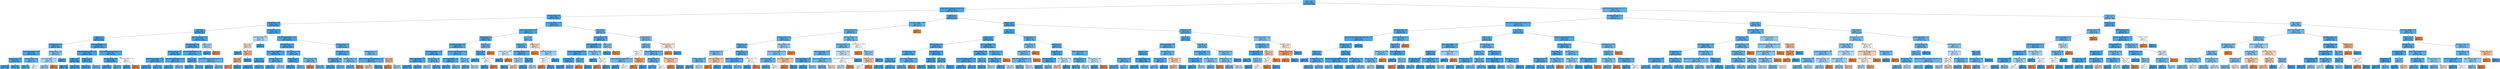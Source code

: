 digraph Tree {
node [shape=box, style="filled", color="black"] ;
0 [label="date <= 115.0\ngini = 0.166\nsamples = 26924\nvalue = [2456, 24468]", fillcolor="#399de5e5"] ;
1 [label="highest_education_Lower Than A Level <= 0.5\ngini = 0.101\nsamples = 15974\nvalue = [854, 15120]", fillcolor="#399de5f1"] ;
0 -> 1 [labeldistance=2.5, labelangle=45, headlabel="True"] ;
2 [label="imd_band_10-20% <= 0.5\ngini = 0.084\nsamples = 10797\nvalue = [472, 10325]", fillcolor="#399de5f3"] ;
1 -> 2 ;
3 [label="studied_credits <= 95.0\ngini = 0.077\nsamples = 9949\nvalue = [400, 9549]", fillcolor="#399de5f4"] ;
2 -> 3 ;
4 [label="date <= 68.0\ngini = 0.067\nsamples = 7582\nvalue = [264, 7318]", fillcolor="#399de5f6"] ;
3 -> 4 ;
5 [label="weight <= 2.5\ngini = 0.057\nsamples = 5154\nvalue = [150, 5004]", fillcolor="#399de5f7"] ;
4 -> 5 ;
6 [label="imd_band_0-10% <= 0.5\ngini = 0.122\nsamples = 415\nvalue = [27, 388]", fillcolor="#399de5ed"] ;
5 -> 6 ;
7 [label="region_Yorkshire Region <= 0.5\ngini = 0.094\nsamples = 384\nvalue = [19, 365]", fillcolor="#399de5f2"] ;
6 -> 7 ;
8 [label="age_band_35-55 <= 0.5\ngini = 0.087\nsamples = 371\nvalue = [17, 354]", fillcolor="#399de5f3"] ;
7 -> 8 ;
9 [label="gini = 0.061\nsamples = 254\nvalue = [8, 246]", fillcolor="#399de5f7"] ;
8 -> 9 ;
10 [label="gini = 0.142\nsamples = 117\nvalue = [9, 108]", fillcolor="#399de5ea"] ;
8 -> 10 ;
11 [label="imd_band_30-40% <= 0.5\ngini = 0.26\nsamples = 13\nvalue = [2, 11]", fillcolor="#399de5d1"] ;
7 -> 11 ;
12 [label="gini = 0.165\nsamples = 11\nvalue = [1, 10]", fillcolor="#399de5e6"] ;
11 -> 12 ;
13 [label="gini = 0.5\nsamples = 2\nvalue = [1, 1]", fillcolor="#e5813900"] ;
11 -> 13 ;
14 [label="studied_credits <= 65.0\ngini = 0.383\nsamples = 31\nvalue = [8, 23]", fillcolor="#399de5a6"] ;
6 -> 14 ;
15 [label="region_London Region <= 0.5\ngini = 0.463\nsamples = 22\nvalue = [8, 14]", fillcolor="#399de56d"] ;
14 -> 15 ;
16 [label="gini = 0.42\nsamples = 20\nvalue = [6, 14]", fillcolor="#399de592"] ;
15 -> 16 ;
17 [label="gini = 0.0\nsamples = 2\nvalue = [2, 0]", fillcolor="#e58139ff"] ;
15 -> 17 ;
18 [label="gini = 0.0\nsamples = 9\nvalue = [0, 9]", fillcolor="#399de5ff"] ;
14 -> 18 ;
19 [label="region_London Region <= 0.5\ngini = 0.051\nsamples = 4739\nvalue = [123, 4616]", fillcolor="#399de5f8"] ;
5 -> 19 ;
20 [label="region_North Western Region <= 0.5\ngini = 0.046\nsamples = 4347\nvalue = [103, 4244]", fillcolor="#399de5f9"] ;
19 -> 20 ;
21 [label="weight <= 6.25\ngini = 0.042\nsamples = 3990\nvalue = [85, 3905]", fillcolor="#399de5f9"] ;
20 -> 21 ;
22 [label="gini = 0.018\nsamples = 792\nvalue = [7, 785]", fillcolor="#399de5fd"] ;
21 -> 22 ;
23 [label="gini = 0.048\nsamples = 3198\nvalue = [78, 3120]", fillcolor="#399de5f9"] ;
21 -> 23 ;
24 [label="disability_Y <= 0.5\ngini = 0.096\nsamples = 357\nvalue = [18, 339]", fillcolor="#399de5f1"] ;
20 -> 24 ;
25 [label="gini = 0.071\nsamples = 326\nvalue = [12, 314]", fillcolor="#399de5f5"] ;
24 -> 25 ;
26 [label="gini = 0.312\nsamples = 31\nvalue = [6, 25]", fillcolor="#399de5c2"] ;
24 -> 26 ;
27 [label="highest_education_No Formal quals <= 0.5\ngini = 0.097\nsamples = 392\nvalue = [20, 372]", fillcolor="#399de5f1"] ;
19 -> 27 ;
28 [label="imd_band_50-60% <= 0.5\ngini = 0.088\nsamples = 388\nvalue = [18, 370]", fillcolor="#399de5f3"] ;
27 -> 28 ;
29 [label="gini = 0.075\nsamples = 361\nvalue = [14, 347]", fillcolor="#399de5f5"] ;
28 -> 29 ;
30 [label="gini = 0.252\nsamples = 27\nvalue = [4, 23]", fillcolor="#399de5d3"] ;
28 -> 30 ;
31 [label="imd_band_20-30% <= 0.5\ngini = 0.5\nsamples = 4\nvalue = [2, 2]", fillcolor="#e5813900"] ;
27 -> 31 ;
32 [label="gini = 0.0\nsamples = 2\nvalue = [0, 2]", fillcolor="#399de5ff"] ;
31 -> 32 ;
33 [label="gini = 0.0\nsamples = 2\nvalue = [2, 0]", fillcolor="#e58139ff"] ;
31 -> 33 ;
34 [label="num_of_prev_attempts <= 3.5\ngini = 0.089\nsamples = 2428\nvalue = [114, 2314]", fillcolor="#399de5f2"] ;
4 -> 34 ;
35 [label="imd_band_60-70% <= 0.5\ngini = 0.089\nsamples = 2425\nvalue = [113, 2312]", fillcolor="#399de5f3"] ;
34 -> 35 ;
36 [label="imd_band_70-80% <= 0.5\ngini = 0.083\nsamples = 2155\nvalue = [93, 2062]", fillcolor="#399de5f3"] ;
35 -> 36 ;
37 [label="region_South West Region <= 0.5\ngini = 0.076\nsamples = 1892\nvalue = [75, 1817]", fillcolor="#399de5f4"] ;
36 -> 37 ;
38 [label="gini = 0.071\nsamples = 1734\nvalue = [64, 1670]", fillcolor="#399de5f5"] ;
37 -> 38 ;
39 [label="gini = 0.13\nsamples = 158\nvalue = [11, 147]", fillcolor="#399de5ec"] ;
37 -> 39 ;
40 [label="region_West Midlands Region <= 0.5\ngini = 0.128\nsamples = 263\nvalue = [18, 245]", fillcolor="#399de5ec"] ;
36 -> 40 ;
41 [label="gini = 0.113\nsamples = 250\nvalue = [15, 235]", fillcolor="#399de5ef"] ;
40 -> 41 ;
42 [label="gini = 0.355\nsamples = 13\nvalue = [3, 10]", fillcolor="#399de5b3"] ;
40 -> 42 ;
43 [label="region_East Anglian Region <= 0.5\ngini = 0.137\nsamples = 270\nvalue = [20, 250]", fillcolor="#399de5eb"] ;
35 -> 43 ;
44 [label="weight <= 21.25\ngini = 0.109\nsamples = 225\nvalue = [13, 212]", fillcolor="#399de5ef"] ;
43 -> 44 ;
45 [label="gini = 0.076\nsamples = 177\nvalue = [7, 170]", fillcolor="#399de5f4"] ;
44 -> 45 ;
46 [label="gini = 0.219\nsamples = 48\nvalue = [6, 42]", fillcolor="#399de5db"] ;
44 -> 46 ;
47 [label="highest_education_A Level or Equivalent <= 0.5\ngini = 0.263\nsamples = 45\nvalue = [7, 38]", fillcolor="#399de5d0"] ;
43 -> 47 ;
48 [label="gini = 0.0\nsamples = 11\nvalue = [0, 11]", fillcolor="#399de5ff"] ;
47 -> 48 ;
49 [label="gini = 0.327\nsamples = 34\nvalue = [7, 27]", fillcolor="#399de5bd"] ;
47 -> 49 ;
50 [label="gender_F <= 0.5\ngini = 0.444\nsamples = 3\nvalue = [1, 2]", fillcolor="#399de57f"] ;
34 -> 50 ;
51 [label="gini = 0.0\nsamples = 2\nvalue = [0, 2]", fillcolor="#399de5ff"] ;
50 -> 51 ;
52 [label="gini = 0.0\nsamples = 1\nvalue = [1, 0]", fillcolor="#e58139ff"] ;
50 -> 52 ;
53 [label="studied_credits <= 102.5\ngini = 0.108\nsamples = 2367\nvalue = [136, 2231]", fillcolor="#399de5ef"] ;
3 -> 53 ;
54 [label="imd_band_90-100% <= 0.5\ngini = 0.465\nsamples = 19\nvalue = [7, 12]", fillcolor="#399de56a"] ;
53 -> 54 ;
55 [label="date <= 24.0\ngini = 0.486\nsamples = 12\nvalue = [7, 5]", fillcolor="#e5813949"] ;
54 -> 55 ;
56 [label="gini = 0.0\nsamples = 2\nvalue = [0, 2]", fillcolor="#399de5ff"] ;
55 -> 56 ;
57 [label="weight <= 15.0\ngini = 0.42\nsamples = 10\nvalue = [7, 3]", fillcolor="#e5813992"] ;
55 -> 57 ;
58 [label="date <= 97.5\ngini = 0.346\nsamples = 9\nvalue = [7, 2]", fillcolor="#e58139b6"] ;
57 -> 58 ;
59 [label="gini = 0.219\nsamples = 8\nvalue = [7, 1]", fillcolor="#e58139db"] ;
58 -> 59 ;
60 [label="gini = 0.0\nsamples = 1\nvalue = [0, 1]", fillcolor="#399de5ff"] ;
58 -> 60 ;
61 [label="gini = 0.0\nsamples = 1\nvalue = [0, 1]", fillcolor="#399de5ff"] ;
57 -> 61 ;
62 [label="gini = 0.0\nsamples = 7\nvalue = [0, 7]", fillcolor="#399de5ff"] ;
54 -> 62 ;
63 [label="region_North Western Region <= 0.5\ngini = 0.104\nsamples = 2348\nvalue = [129, 2219]", fillcolor="#399de5f0"] ;
53 -> 63 ;
64 [label="imd_band_20-30% <= 0.5\ngini = 0.094\nsamples = 2123\nvalue = [105, 2018]", fillcolor="#399de5f2"] ;
63 -> 64 ;
65 [label="region_South West Region <= 0.5\ngini = 0.084\nsamples = 1877\nvalue = [82, 1795]", fillcolor="#399de5f3"] ;
64 -> 65 ;
66 [label="date <= 99.5\ngini = 0.073\nsamples = 1662\nvalue = [63, 1599]", fillcolor="#399de5f5"] ;
65 -> 66 ;
67 [label="gini = 0.062\nsamples = 1489\nvalue = [48, 1441]", fillcolor="#399de5f7"] ;
66 -> 67 ;
68 [label="gini = 0.158\nsamples = 173\nvalue = [15, 158]", fillcolor="#399de5e7"] ;
66 -> 68 ;
69 [label="imd_band_70-80% <= 0.5\ngini = 0.161\nsamples = 215\nvalue = [19, 196]", fillcolor="#399de5e6"] ;
65 -> 69 ;
70 [label="gini = 0.11\nsamples = 189\nvalue = [11, 178]", fillcolor="#399de5ef"] ;
69 -> 70 ;
71 [label="gini = 0.426\nsamples = 26\nvalue = [8, 18]", fillcolor="#399de58e"] ;
69 -> 71 ;
72 [label="studied_credits <= 125.0\ngini = 0.17\nsamples = 246\nvalue = [23, 223]", fillcolor="#399de5e5"] ;
64 -> 72 ;
73 [label="region_Wales <= 0.5\ngini = 0.097\nsamples = 177\nvalue = [9, 168]", fillcolor="#399de5f1"] ;
72 -> 73 ;
74 [label="gini = 0.071\nsamples = 163\nvalue = [6, 157]", fillcolor="#399de5f5"] ;
73 -> 74 ;
75 [label="gini = 0.337\nsamples = 14\nvalue = [3, 11]", fillcolor="#399de5b9"] ;
73 -> 75 ;
76 [label="studied_credits <= 140.0\ngini = 0.323\nsamples = 69\nvalue = [14, 55]", fillcolor="#399de5be"] ;
72 -> 76 ;
77 [label="gini = 0.0\nsamples = 1\nvalue = [1, 0]", fillcolor="#e58139ff"] ;
76 -> 77 ;
78 [label="gini = 0.309\nsamples = 68\nvalue = [13, 55]", fillcolor="#399de5c3"] ;
76 -> 78 ;
79 [label="imd_band_0-10% <= 0.5\ngini = 0.191\nsamples = 225\nvalue = [24, 201]", fillcolor="#399de5e1"] ;
63 -> 79 ;
80 [label="studied_credits <= 165.0\ngini = 0.159\nsamples = 184\nvalue = [16, 168]", fillcolor="#399de5e7"] ;
79 -> 80 ;
81 [label="imd_band_40-50% <= 0.5\ngini = 0.136\nsamples = 164\nvalue = [12, 152]", fillcolor="#399de5eb"] ;
80 -> 81 ;
82 [label="gini = 0.106\nsamples = 143\nvalue = [8, 135]", fillcolor="#399de5f0"] ;
81 -> 82 ;
83 [label="gini = 0.308\nsamples = 21\nvalue = [4, 17]", fillcolor="#399de5c3"] ;
81 -> 83 ;
84 [label="imd_band_50-60% <= 0.5\ngini = 0.32\nsamples = 20\nvalue = [4, 16]", fillcolor="#399de5bf"] ;
80 -> 84 ;
85 [label="gini = 0.266\nsamples = 19\nvalue = [3, 16]", fillcolor="#399de5cf"] ;
84 -> 85 ;
86 [label="gini = 0.0\nsamples = 1\nvalue = [1, 0]", fillcolor="#e58139ff"] ;
84 -> 86 ;
87 [label="age_band_35-55 <= 0.5\ngini = 0.314\nsamples = 41\nvalue = [8, 33]", fillcolor="#399de5c1"] ;
79 -> 87 ;
88 [label="highest_education_A Level or Equivalent <= 0.5\ngini = 0.161\nsamples = 34\nvalue = [3, 31]", fillcolor="#399de5e6"] ;
87 -> 88 ;
89 [label="gini = 0.444\nsamples = 3\nvalue = [2, 1]", fillcolor="#e581397f"] ;
88 -> 89 ;
90 [label="gini = 0.062\nsamples = 31\nvalue = [1, 30]", fillcolor="#399de5f6"] ;
88 -> 90 ;
91 [label="date <= 66.0\ngini = 0.408\nsamples = 7\nvalue = [5, 2]", fillcolor="#e5813999"] ;
87 -> 91 ;
92 [label="gini = 0.0\nsamples = 4\nvalue = [4, 0]", fillcolor="#e58139ff"] ;
91 -> 92 ;
93 [label="gini = 0.444\nsamples = 3\nvalue = [1, 2]", fillcolor="#399de57f"] ;
91 -> 93 ;
94 [label="num_of_prev_attempts <= 0.5\ngini = 0.155\nsamples = 848\nvalue = [72, 776]", fillcolor="#399de5e7"] ;
2 -> 94 ;
95 [label="region_South West Region <= 0.5\ngini = 0.127\nsamples = 673\nvalue = [46, 627]", fillcolor="#399de5ec"] ;
94 -> 95 ;
96 [label="region_Ireland <= 0.5\ngini = 0.112\nsamples = 622\nvalue = [37, 585]", fillcolor="#399de5ef"] ;
95 -> 96 ;
97 [label="assessment_type_CMA <= 0.5\ngini = 0.106\nsamples = 606\nvalue = [34, 572]", fillcolor="#399de5f0"] ;
96 -> 97 ;
98 [label="region_Yorkshire Region <= 0.5\ngini = 0.09\nsamples = 488\nvalue = [23, 465]", fillcolor="#399de5f2"] ;
97 -> 98 ;
99 [label="region_London Region <= 0.5\ngini = 0.074\nsamples = 444\nvalue = [17, 427]", fillcolor="#399de5f5"] ;
98 -> 99 ;
100 [label="gini = 0.059\nsamples = 359\nvalue = [11, 348]", fillcolor="#399de5f7"] ;
99 -> 100 ;
101 [label="gini = 0.131\nsamples = 85\nvalue = [6, 79]", fillcolor="#399de5ec"] ;
99 -> 101 ;
102 [label="age_band_0-35 <= 0.5\ngini = 0.236\nsamples = 44\nvalue = [6, 38]", fillcolor="#399de5d7"] ;
98 -> 102 ;
103 [label="gini = 0.42\nsamples = 10\nvalue = [3, 7]", fillcolor="#399de592"] ;
102 -> 103 ;
104 [label="gini = 0.161\nsamples = 34\nvalue = [3, 31]", fillcolor="#399de5e6"] ;
102 -> 104 ;
105 [label="region_East Midlands Region <= 0.5\ngini = 0.169\nsamples = 118\nvalue = [11, 107]", fillcolor="#399de5e5"] ;
97 -> 105 ;
106 [label="region_London Region <= 0.5\ngini = 0.116\nsamples = 97\nvalue = [6, 91]", fillcolor="#399de5ee"] ;
105 -> 106 ;
107 [label="gini = 0.05\nsamples = 78\nvalue = [2, 76]", fillcolor="#399de5f8"] ;
106 -> 107 ;
108 [label="gini = 0.332\nsamples = 19\nvalue = [4, 15]", fillcolor="#399de5bb"] ;
106 -> 108 ;
109 [label="gender_F <= 0.5\ngini = 0.363\nsamples = 21\nvalue = [5, 16]", fillcolor="#399de5af"] ;
105 -> 109 ;
110 [label="gini = 0.18\nsamples = 10\nvalue = [1, 9]", fillcolor="#399de5e3"] ;
109 -> 110 ;
111 [label="gini = 0.463\nsamples = 11\nvalue = [4, 7]", fillcolor="#399de56d"] ;
109 -> 111 ;
112 [label="gender_F <= 0.5\ngini = 0.305\nsamples = 16\nvalue = [3, 13]", fillcolor="#399de5c4"] ;
96 -> 112 ;
113 [label="weight <= 21.25\ngini = 0.133\nsamples = 14\nvalue = [1, 13]", fillcolor="#399de5eb"] ;
112 -> 113 ;
114 [label="gini = 0.0\nsamples = 12\nvalue = [0, 12]", fillcolor="#399de5ff"] ;
113 -> 114 ;
115 [label="studied_credits <= 75.0\ngini = 0.5\nsamples = 2\nvalue = [1, 1]", fillcolor="#e5813900"] ;
113 -> 115 ;
116 [label="gini = 0.0\nsamples = 1\nvalue = [0, 1]", fillcolor="#399de5ff"] ;
115 -> 116 ;
117 [label="gini = 0.0\nsamples = 1\nvalue = [1, 0]", fillcolor="#e58139ff"] ;
115 -> 117 ;
118 [label="gini = 0.0\nsamples = 2\nvalue = [2, 0]", fillcolor="#e58139ff"] ;
112 -> 118 ;
119 [label="date <= 99.5\ngini = 0.291\nsamples = 51\nvalue = [9, 42]", fillcolor="#399de5c8"] ;
95 -> 119 ;
120 [label="disability_N <= 0.5\ngini = 0.227\nsamples = 46\nvalue = [6, 40]", fillcolor="#399de5d9"] ;
119 -> 120 ;
121 [label="studied_credits <= 105.0\ngini = 0.49\nsamples = 7\nvalue = [3, 4]", fillcolor="#399de540"] ;
120 -> 121 ;
122 [label="gini = 0.0\nsamples = 4\nvalue = [0, 4]", fillcolor="#399de5ff"] ;
121 -> 122 ;
123 [label="gini = 0.0\nsamples = 3\nvalue = [3, 0]", fillcolor="#e58139ff"] ;
121 -> 123 ;
124 [label="assessment_type_TMA <= 0.5\ngini = 0.142\nsamples = 39\nvalue = [3, 36]", fillcolor="#399de5ea"] ;
120 -> 124 ;
125 [label="gender_F <= 0.5\ngini = 0.444\nsamples = 6\nvalue = [2, 4]", fillcolor="#399de57f"] ;
124 -> 125 ;
126 [label="gini = 0.0\nsamples = 3\nvalue = [0, 3]", fillcolor="#399de5ff"] ;
125 -> 126 ;
127 [label="gini = 0.444\nsamples = 3\nvalue = [2, 1]", fillcolor="#e581397f"] ;
125 -> 127 ;
128 [label="date <= 84.5\ngini = 0.059\nsamples = 33\nvalue = [1, 32]", fillcolor="#399de5f7"] ;
124 -> 128 ;
129 [label="gini = 0.0\nsamples = 30\nvalue = [0, 30]", fillcolor="#399de5ff"] ;
128 -> 129 ;
130 [label="gini = 0.444\nsamples = 3\nvalue = [1, 2]", fillcolor="#399de57f"] ;
128 -> 130 ;
131 [label="gender_M <= 0.5\ngini = 0.48\nsamples = 5\nvalue = [3, 2]", fillcolor="#e5813955"] ;
119 -> 131 ;
132 [label="gini = 0.0\nsamples = 2\nvalue = [2, 0]", fillcolor="#e58139ff"] ;
131 -> 132 ;
133 [label="assessment_type_CMA <= 0.5\ngini = 0.444\nsamples = 3\nvalue = [1, 2]", fillcolor="#399de57f"] ;
131 -> 133 ;
134 [label="disability_Y <= 0.5\ngini = 0.5\nsamples = 2\nvalue = [1, 1]", fillcolor="#e5813900"] ;
133 -> 134 ;
135 [label="gini = 0.0\nsamples = 1\nvalue = [1, 0]", fillcolor="#e58139ff"] ;
134 -> 135 ;
136 [label="gini = 0.0\nsamples = 1\nvalue = [0, 1]", fillcolor="#399de5ff"] ;
134 -> 136 ;
137 [label="gini = 0.0\nsamples = 1\nvalue = [0, 1]", fillcolor="#399de5ff"] ;
133 -> 137 ;
138 [label="date <= 52.0\ngini = 0.253\nsamples = 175\nvalue = [26, 149]", fillcolor="#399de5d3"] ;
94 -> 138 ;
139 [label="studied_credits <= 135.0\ngini = 0.131\nsamples = 85\nvalue = [6, 79]", fillcolor="#399de5ec"] ;
138 -> 139 ;
140 [label="region_North Region <= 0.5\ngini = 0.098\nsamples = 77\nvalue = [4, 73]", fillcolor="#399de5f1"] ;
139 -> 140 ;
141 [label="region_East Midlands Region <= 0.5\ngini = 0.079\nsamples = 73\nvalue = [3, 70]", fillcolor="#399de5f4"] ;
140 -> 141 ;
142 [label="region_Wales <= 0.5\ngini = 0.058\nsamples = 67\nvalue = [2, 65]", fillcolor="#399de5f7"] ;
141 -> 142 ;
143 [label="gini = 0.033\nsamples = 60\nvalue = [1, 59]", fillcolor="#399de5fb"] ;
142 -> 143 ;
144 [label="gini = 0.245\nsamples = 7\nvalue = [1, 6]", fillcolor="#399de5d4"] ;
142 -> 144 ;
145 [label="weight <= 2.5\ngini = 0.278\nsamples = 6\nvalue = [1, 5]", fillcolor="#399de5cc"] ;
141 -> 145 ;
146 [label="gini = 0.0\nsamples = 1\nvalue = [1, 0]", fillcolor="#e58139ff"] ;
145 -> 146 ;
147 [label="gini = 0.0\nsamples = 5\nvalue = [0, 5]", fillcolor="#399de5ff"] ;
145 -> 147 ;
148 [label="studied_credits <= 90.0\ngini = 0.375\nsamples = 4\nvalue = [1, 3]", fillcolor="#399de5aa"] ;
140 -> 148 ;
149 [label="gini = 0.0\nsamples = 2\nvalue = [0, 2]", fillcolor="#399de5ff"] ;
148 -> 149 ;
150 [label="date <= 30.5\ngini = 0.5\nsamples = 2\nvalue = [1, 1]", fillcolor="#e5813900"] ;
148 -> 150 ;
151 [label="gini = 0.0\nsamples = 1\nvalue = [1, 0]", fillcolor="#e58139ff"] ;
150 -> 151 ;
152 [label="gini = 0.0\nsamples = 1\nvalue = [0, 1]", fillcolor="#399de5ff"] ;
150 -> 152 ;
153 [label="weight <= 8.75\ngini = 0.375\nsamples = 8\nvalue = [2, 6]", fillcolor="#399de5aa"] ;
139 -> 153 ;
154 [label="gini = 0.0\nsamples = 6\nvalue = [0, 6]", fillcolor="#399de5ff"] ;
153 -> 154 ;
155 [label="gini = 0.0\nsamples = 2\nvalue = [2, 0]", fillcolor="#e58139ff"] ;
153 -> 155 ;
156 [label="region_Wales <= 0.5\ngini = 0.346\nsamples = 90\nvalue = [20, 70]", fillcolor="#399de5b6"] ;
138 -> 156 ;
157 [label="weight <= 3.5\ngini = 0.311\nsamples = 83\nvalue = [16, 67]", fillcolor="#399de5c2"] ;
156 -> 157 ;
158 [label="gender_F <= 0.5\ngini = 0.5\nsamples = 10\nvalue = [5, 5]", fillcolor="#e5813900"] ;
157 -> 158 ;
159 [label="highest_education_HE Qualification <= 0.5\ngini = 0.32\nsamples = 5\nvalue = [1, 4]", fillcolor="#399de5bf"] ;
158 -> 159 ;
160 [label="gini = 0.0\nsamples = 3\nvalue = [0, 3]", fillcolor="#399de5ff"] ;
159 -> 160 ;
161 [label="gini = 0.5\nsamples = 2\nvalue = [1, 1]", fillcolor="#e5813900"] ;
159 -> 161 ;
162 [label="disability_Y <= 0.5\ngini = 0.32\nsamples = 5\nvalue = [4, 1]", fillcolor="#e58139bf"] ;
158 -> 162 ;
163 [label="gini = 0.0\nsamples = 4\nvalue = [4, 0]", fillcolor="#e58139ff"] ;
162 -> 163 ;
164 [label="gini = 0.0\nsamples = 1\nvalue = [0, 1]", fillcolor="#399de5ff"] ;
162 -> 164 ;
165 [label="region_East Anglian Region <= 0.5\ngini = 0.256\nsamples = 73\nvalue = [11, 62]", fillcolor="#399de5d2"] ;
157 -> 165 ;
166 [label="region_Ireland <= 0.5\ngini = 0.224\nsamples = 70\nvalue = [9, 61]", fillcolor="#399de5d9"] ;
165 -> 166 ;
167 [label="gini = 0.208\nsamples = 68\nvalue = [8, 60]", fillcolor="#399de5dd"] ;
166 -> 167 ;
168 [label="gini = 0.5\nsamples = 2\nvalue = [1, 1]", fillcolor="#e5813900"] ;
166 -> 168 ;
169 [label="studied_credits <= 105.0\ngini = 0.444\nsamples = 3\nvalue = [2, 1]", fillcolor="#e581397f"] ;
165 -> 169 ;
170 [label="gini = 0.0\nsamples = 2\nvalue = [2, 0]", fillcolor="#e58139ff"] ;
169 -> 170 ;
171 [label="gini = 0.0\nsamples = 1\nvalue = [0, 1]", fillcolor="#399de5ff"] ;
169 -> 171 ;
172 [label="studied_credits <= 75.0\ngini = 0.49\nsamples = 7\nvalue = [4, 3]", fillcolor="#e5813940"] ;
156 -> 172 ;
173 [label="gini = 0.0\nsamples = 4\nvalue = [4, 0]", fillcolor="#e58139ff"] ;
172 -> 173 ;
174 [label="gini = 0.0\nsamples = 3\nvalue = [0, 3]", fillcolor="#399de5ff"] ;
172 -> 174 ;
175 [label="weight <= 2.5\ngini = 0.137\nsamples = 5177\nvalue = [382, 4795]", fillcolor="#399de5eb"] ;
1 -> 175 ;
176 [label="num_of_prev_attempts <= 4.5\ngini = 0.258\nsamples = 322\nvalue = [49, 273]", fillcolor="#399de5d1"] ;
175 -> 176 ;
177 [label="studied_credits <= 85.0\ngini = 0.254\nsamples = 321\nvalue = [48, 273]", fillcolor="#399de5d2"] ;
176 -> 177 ;
178 [label="imd_band_60-70% <= 0.5\ngini = 0.211\nsamples = 209\nvalue = [25, 184]", fillcolor="#399de5dc"] ;
177 -> 178 ;
179 [label="disability_N <= 0.5\ngini = 0.187\nsamples = 192\nvalue = [20, 172]", fillcolor="#399de5e1"] ;
178 -> 179 ;
180 [label="imd_band_0-10% <= 0.5\ngini = 0.346\nsamples = 27\nvalue = [6, 21]", fillcolor="#399de5b6"] ;
179 -> 180 ;
181 [label="imd_band_10-20% <= 0.5\ngini = 0.278\nsamples = 24\nvalue = [4, 20]", fillcolor="#399de5cc"] ;
180 -> 181 ;
182 [label="gini = 0.188\nsamples = 19\nvalue = [2, 17]", fillcolor="#399de5e1"] ;
181 -> 182 ;
183 [label="gini = 0.48\nsamples = 5\nvalue = [2, 3]", fillcolor="#399de555"] ;
181 -> 183 ;
184 [label="region_North Region <= 0.5\ngini = 0.444\nsamples = 3\nvalue = [2, 1]", fillcolor="#e581397f"] ;
180 -> 184 ;
185 [label="gini = 0.0\nsamples = 2\nvalue = [2, 0]", fillcolor="#e58139ff"] ;
184 -> 185 ;
186 [label="gini = 0.0\nsamples = 1\nvalue = [0, 1]", fillcolor="#399de5ff"] ;
184 -> 186 ;
187 [label="region_Ireland <= 0.5\ngini = 0.155\nsamples = 165\nvalue = [14, 151]", fillcolor="#399de5e7"] ;
179 -> 187 ;
188 [label="region_South East Region <= 0.5\ngini = 0.147\nsamples = 163\nvalue = [13, 150]", fillcolor="#399de5e9"] ;
187 -> 188 ;
189 [label="gini = 0.124\nsamples = 150\nvalue = [10, 140]", fillcolor="#399de5ed"] ;
188 -> 189 ;
190 [label="gini = 0.355\nsamples = 13\nvalue = [3, 10]", fillcolor="#399de5b3"] ;
188 -> 190 ;
191 [label="age_band_0-35 <= 0.5\ngini = 0.5\nsamples = 2\nvalue = [1, 1]", fillcolor="#e5813900"] ;
187 -> 191 ;
192 [label="gini = 0.0\nsamples = 1\nvalue = [0, 1]", fillcolor="#399de5ff"] ;
191 -> 192 ;
193 [label="gini = 0.0\nsamples = 1\nvalue = [1, 0]", fillcolor="#e58139ff"] ;
191 -> 193 ;
194 [label="region_Scotland <= 0.5\ngini = 0.415\nsamples = 17\nvalue = [5, 12]", fillcolor="#399de595"] ;
178 -> 194 ;
195 [label="region_East Anglian Region <= 0.5\ngini = 0.375\nsamples = 16\nvalue = [4, 12]", fillcolor="#399de5aa"] ;
194 -> 195 ;
196 [label="region_North Region <= 0.5\ngini = 0.26\nsamples = 13\nvalue = [2, 11]", fillcolor="#399de5d1"] ;
195 -> 196 ;
197 [label="gini = 0.165\nsamples = 11\nvalue = [1, 10]", fillcolor="#399de5e6"] ;
196 -> 197 ;
198 [label="gini = 0.5\nsamples = 2\nvalue = [1, 1]", fillcolor="#e5813900"] ;
196 -> 198 ;
199 [label="num_of_prev_attempts <= 0.5\ngini = 0.444\nsamples = 3\nvalue = [2, 1]", fillcolor="#e581397f"] ;
195 -> 199 ;
200 [label="gini = 0.0\nsamples = 2\nvalue = [2, 0]", fillcolor="#e58139ff"] ;
199 -> 200 ;
201 [label="gini = 0.0\nsamples = 1\nvalue = [0, 1]", fillcolor="#399de5ff"] ;
199 -> 201 ;
202 [label="gini = 0.0\nsamples = 1\nvalue = [1, 0]", fillcolor="#e58139ff"] ;
194 -> 202 ;
203 [label="imd_band_40-50% <= 0.5\ngini = 0.326\nsamples = 112\nvalue = [23, 89]", fillcolor="#399de5bd"] ;
177 -> 203 ;
204 [label="imd_band_10-20% <= 0.5\ngini = 0.291\nsamples = 102\nvalue = [18, 84]", fillcolor="#399de5c8"] ;
203 -> 204 ;
205 [label="num_of_prev_attempts <= 0.5\ngini = 0.238\nsamples = 87\nvalue = [12, 75]", fillcolor="#399de5d6"] ;
204 -> 205 ;
206 [label="region_South Region <= 0.5\ngini = 0.095\nsamples = 40\nvalue = [2, 38]", fillcolor="#399de5f2"] ;
205 -> 206 ;
207 [label="gini = 0.0\nsamples = 33\nvalue = [0, 33]", fillcolor="#399de5ff"] ;
206 -> 207 ;
208 [label="gini = 0.408\nsamples = 7\nvalue = [2, 5]", fillcolor="#399de599"] ;
206 -> 208 ;
209 [label="region_East Midlands Region <= 0.5\ngini = 0.335\nsamples = 47\nvalue = [10, 37]", fillcolor="#399de5ba"] ;
205 -> 209 ;
210 [label="gini = 0.278\nsamples = 42\nvalue = [7, 35]", fillcolor="#399de5cc"] ;
209 -> 210 ;
211 [label="gini = 0.48\nsamples = 5\nvalue = [3, 2]", fillcolor="#e5813955"] ;
209 -> 211 ;
212 [label="studied_credits <= 195.0\ngini = 0.48\nsamples = 15\nvalue = [6, 9]", fillcolor="#399de555"] ;
204 -> 212 ;
213 [label="region_North Western Region <= 0.5\ngini = 0.5\nsamples = 12\nvalue = [6, 6]", fillcolor="#e5813900"] ;
212 -> 213 ;
214 [label="gini = 0.48\nsamples = 10\nvalue = [4, 6]", fillcolor="#399de555"] ;
213 -> 214 ;
215 [label="gini = 0.0\nsamples = 2\nvalue = [2, 0]", fillcolor="#e58139ff"] ;
213 -> 215 ;
216 [label="gini = 0.0\nsamples = 3\nvalue = [0, 3]", fillcolor="#399de5ff"] ;
212 -> 216 ;
217 [label="studied_credits <= 105.0\ngini = 0.5\nsamples = 10\nvalue = [5, 5]", fillcolor="#e5813900"] ;
203 -> 217 ;
218 [label="gini = 0.0\nsamples = 3\nvalue = [3, 0]", fillcolor="#e58139ff"] ;
217 -> 218 ;
219 [label="gender_M <= 0.5\ngini = 0.408\nsamples = 7\nvalue = [2, 5]", fillcolor="#399de599"] ;
217 -> 219 ;
220 [label="disability_Y <= 0.5\ngini = 0.444\nsamples = 3\nvalue = [2, 1]", fillcolor="#e581397f"] ;
219 -> 220 ;
221 [label="gini = 0.5\nsamples = 2\nvalue = [1, 1]", fillcolor="#e5813900"] ;
220 -> 221 ;
222 [label="gini = 0.0\nsamples = 1\nvalue = [1, 0]", fillcolor="#e58139ff"] ;
220 -> 222 ;
223 [label="gini = 0.0\nsamples = 4\nvalue = [0, 4]", fillcolor="#399de5ff"] ;
219 -> 223 ;
224 [label="gini = 0.0\nsamples = 1\nvalue = [1, 0]", fillcolor="#e58139ff"] ;
176 -> 224 ;
225 [label="disability_Y <= 0.5\ngini = 0.128\nsamples = 4855\nvalue = [333, 4522]", fillcolor="#399de5ec"] ;
175 -> 225 ;
226 [label="date <= 112.5\ngini = 0.117\nsamples = 4241\nvalue = [264, 3977]", fillcolor="#399de5ee"] ;
225 -> 226 ;
227 [label="gender_F <= 0.5\ngini = 0.112\nsamples = 4061\nvalue = [242, 3819]", fillcolor="#399de5ef"] ;
226 -> 227 ;
228 [label="region_Scotland <= 0.5\ngini = 0.126\nsamples = 2584\nvalue = [174, 2410]", fillcolor="#399de5ed"] ;
227 -> 228 ;
229 [label="imd_band_0-10% <= 0.5\ngini = 0.132\nsamples = 2416\nvalue = [171, 2245]", fillcolor="#399de5ec"] ;
228 -> 229 ;
230 [label="date <= 52.0\ngini = 0.124\nsamples = 2234\nvalue = [149, 2085]", fillcolor="#399de5ed"] ;
229 -> 230 ;
231 [label="gini = 0.097\nsamples = 1001\nvalue = [51, 950]", fillcolor="#399de5f1"] ;
230 -> 231 ;
232 [label="gini = 0.146\nsamples = 1233\nvalue = [98, 1135]", fillcolor="#399de5e9"] ;
230 -> 232 ;
233 [label="region_South East Region <= 0.5\ngini = 0.213\nsamples = 182\nvalue = [22, 160]", fillcolor="#399de5dc"] ;
229 -> 233 ;
234 [label="gini = 0.205\nsamples = 181\nvalue = [21, 160]", fillcolor="#399de5de"] ;
233 -> 234 ;
235 [label="gini = 0.0\nsamples = 1\nvalue = [1, 0]", fillcolor="#e58139ff"] ;
233 -> 235 ;
236 [label="imd_band_40-50% <= 0.5\ngini = 0.035\nsamples = 168\nvalue = [3, 165]", fillcolor="#399de5fa"] ;
228 -> 236 ;
237 [label="weight <= 11.25\ngini = 0.026\nsamples = 154\nvalue = [2, 152]", fillcolor="#399de5fc"] ;
236 -> 237 ;
238 [label="gini = 0.0\nsamples = 101\nvalue = [0, 101]", fillcolor="#399de5ff"] ;
237 -> 238 ;
239 [label="gini = 0.073\nsamples = 53\nvalue = [2, 51]", fillcolor="#399de5f5"] ;
237 -> 239 ;
240 [label="date <= 22.5\ngini = 0.133\nsamples = 14\nvalue = [1, 13]", fillcolor="#399de5eb"] ;
236 -> 240 ;
241 [label="gini = 0.444\nsamples = 3\nvalue = [1, 2]", fillcolor="#399de57f"] ;
240 -> 241 ;
242 [label="gini = 0.0\nsamples = 11\nvalue = [0, 11]", fillcolor="#399de5ff"] ;
240 -> 242 ;
243 [label="region_South Region <= 0.5\ngini = 0.088\nsamples = 1477\nvalue = [68, 1409]", fillcolor="#399de5f3"] ;
227 -> 243 ;
244 [label="studied_credits <= 162.5\ngini = 0.08\nsamples = 1366\nvalue = [57, 1309]", fillcolor="#399de5f4"] ;
243 -> 244 ;
245 [label="region_West Midlands Region <= 0.5\ngini = 0.074\nsamples = 1317\nvalue = [51, 1266]", fillcolor="#399de5f5"] ;
244 -> 245 ;
246 [label="gini = 0.068\nsamples = 1214\nvalue = [43, 1171]", fillcolor="#399de5f6"] ;
245 -> 246 ;
247 [label="gini = 0.143\nsamples = 103\nvalue = [8, 95]", fillcolor="#399de5ea"] ;
245 -> 247 ;
248 [label="weight <= 15.0\ngini = 0.215\nsamples = 49\nvalue = [6, 43]", fillcolor="#399de5db"] ;
244 -> 248 ;
249 [label="gini = 0.1\nsamples = 38\nvalue = [2, 36]", fillcolor="#399de5f1"] ;
248 -> 249 ;
250 [label="gini = 0.463\nsamples = 11\nvalue = [4, 7]", fillcolor="#399de56d"] ;
248 -> 250 ;
251 [label="imd_band_10-20% <= 0.5\ngini = 0.179\nsamples = 111\nvalue = [11, 100]", fillcolor="#399de5e3"] ;
243 -> 251 ;
252 [label="imd_band_0-10% <= 0.5\ngini = 0.137\nsamples = 108\nvalue = [8, 100]", fillcolor="#399de5eb"] ;
251 -> 252 ;
253 [label="gini = 0.11\nsamples = 103\nvalue = [6, 97]", fillcolor="#399de5ef"] ;
252 -> 253 ;
254 [label="gini = 0.48\nsamples = 5\nvalue = [2, 3]", fillcolor="#399de555"] ;
252 -> 254 ;
255 [label="gini = 0.0\nsamples = 3\nvalue = [3, 0]", fillcolor="#e58139ff"] ;
251 -> 255 ;
256 [label="age_band_0-35 <= 0.5\ngini = 0.215\nsamples = 180\nvalue = [22, 158]", fillcolor="#399de5db"] ;
226 -> 256 ;
257 [label="region_Wales <= 0.5\ngini = 0.335\nsamples = 47\nvalue = [10, 37]", fillcolor="#399de5ba"] ;
256 -> 257 ;
258 [label="region_Scotland <= 0.5\ngini = 0.315\nsamples = 46\nvalue = [9, 37]", fillcolor="#399de5c1"] ;
257 -> 258 ;
259 [label="region_North Western Region <= 0.5\ngini = 0.292\nsamples = 45\nvalue = [8, 37]", fillcolor="#399de5c8"] ;
258 -> 259 ;
260 [label="gini = 0.255\nsamples = 40\nvalue = [6, 34]", fillcolor="#399de5d2"] ;
259 -> 260 ;
261 [label="gini = 0.48\nsamples = 5\nvalue = [2, 3]", fillcolor="#399de555"] ;
259 -> 261 ;
262 [label="gini = 0.0\nsamples = 1\nvalue = [1, 0]", fillcolor="#e58139ff"] ;
258 -> 262 ;
263 [label="gini = 0.0\nsamples = 1\nvalue = [1, 0]", fillcolor="#e58139ff"] ;
257 -> 263 ;
264 [label="gender_F <= 0.5\ngini = 0.164\nsamples = 133\nvalue = [12, 121]", fillcolor="#399de5e6"] ;
256 -> 264 ;
265 [label="region_Wales <= 0.5\ngini = 0.116\nsamples = 81\nvalue = [5, 76]", fillcolor="#399de5ee"] ;
264 -> 265 ;
266 [label="imd_band_80-90% <= 0.5\ngini = 0.076\nsamples = 76\nvalue = [3, 73]", fillcolor="#399de5f5"] ;
265 -> 266 ;
267 [label="gini = 0.055\nsamples = 71\nvalue = [2, 69]", fillcolor="#399de5f8"] ;
266 -> 267 ;
268 [label="gini = 0.32\nsamples = 5\nvalue = [1, 4]", fillcolor="#399de5bf"] ;
266 -> 268 ;
269 [label="imd_band_40-50% <= 0.5\ngini = 0.48\nsamples = 5\nvalue = [2, 3]", fillcolor="#399de555"] ;
265 -> 269 ;
270 [label="gini = 0.444\nsamples = 3\nvalue = [2, 1]", fillcolor="#e581397f"] ;
269 -> 270 ;
271 [label="gini = 0.0\nsamples = 2\nvalue = [0, 2]", fillcolor="#399de5ff"] ;
269 -> 271 ;
272 [label="region_London Region <= 0.5\ngini = 0.233\nsamples = 52\nvalue = [7, 45]", fillcolor="#399de5d7"] ;
264 -> 272 ;
273 [label="region_Scotland <= 0.5\ngini = 0.19\nsamples = 47\nvalue = [5, 42]", fillcolor="#399de5e1"] ;
272 -> 273 ;
274 [label="gini = 0.136\nsamples = 41\nvalue = [3, 38]", fillcolor="#399de5eb"] ;
273 -> 274 ;
275 [label="gini = 0.444\nsamples = 6\nvalue = [2, 4]", fillcolor="#399de57f"] ;
273 -> 275 ;
276 [label="studied_credits <= 75.0\ngini = 0.48\nsamples = 5\nvalue = [2, 3]", fillcolor="#399de555"] ;
272 -> 276 ;
277 [label="gini = 0.0\nsamples = 3\nvalue = [0, 3]", fillcolor="#399de5ff"] ;
276 -> 277 ;
278 [label="gini = 0.0\nsamples = 2\nvalue = [2, 0]", fillcolor="#e58139ff"] ;
276 -> 278 ;
279 [label="region_Wales <= 0.5\ngini = 0.199\nsamples = 614\nvalue = [69, 545]", fillcolor="#399de5df"] ;
225 -> 279 ;
280 [label="date <= 84.5\ngini = 0.186\nsamples = 579\nvalue = [60, 519]", fillcolor="#399de5e2"] ;
279 -> 280 ;
281 [label="region_South Region <= 0.5\ngini = 0.163\nsamples = 491\nvalue = [44, 447]", fillcolor="#399de5e6"] ;
280 -> 281 ;
282 [label="gender_F <= 0.5\ngini = 0.143\nsamples = 425\nvalue = [33, 392]", fillcolor="#399de5ea"] ;
281 -> 282 ;
283 [label="imd_band_20-30% <= 0.5\ngini = 0.21\nsamples = 243\nvalue = [29, 214]", fillcolor="#399de5dc"] ;
282 -> 283 ;
284 [label="gini = 0.179\nsamples = 211\nvalue = [21, 190]", fillcolor="#399de5e3"] ;
283 -> 284 ;
285 [label="gini = 0.375\nsamples = 32\nvalue = [8, 24]", fillcolor="#399de5aa"] ;
283 -> 285 ;
286 [label="region_North Region <= 0.5\ngini = 0.043\nsamples = 182\nvalue = [4, 178]", fillcolor="#399de5f9"] ;
282 -> 286 ;
287 [label="gini = 0.024\nsamples = 167\nvalue = [2, 165]", fillcolor="#399de5fc"] ;
286 -> 287 ;
288 [label="gini = 0.231\nsamples = 15\nvalue = [2, 13]", fillcolor="#399de5d8"] ;
286 -> 288 ;
289 [label="imd_band_30-40% <= 0.5\ngini = 0.278\nsamples = 66\nvalue = [11, 55]", fillcolor="#399de5cc"] ;
281 -> 289 ;
290 [label="studied_credits <= 75.0\ngini = 0.185\nsamples = 58\nvalue = [6, 52]", fillcolor="#399de5e2"] ;
289 -> 290 ;
291 [label="gini = 0.32\nsamples = 30\nvalue = [6, 24]", fillcolor="#399de5bf"] ;
290 -> 291 ;
292 [label="gini = 0.0\nsamples = 28\nvalue = [0, 28]", fillcolor="#399de5ff"] ;
290 -> 292 ;
293 [label="age_band_35-55 <= 0.5\ngini = 0.469\nsamples = 8\nvalue = [5, 3]", fillcolor="#e5813966"] ;
289 -> 293 ;
294 [label="gini = 0.408\nsamples = 7\nvalue = [5, 2]", fillcolor="#e5813999"] ;
293 -> 294 ;
295 [label="gini = 0.0\nsamples = 1\nvalue = [0, 1]", fillcolor="#399de5ff"] ;
293 -> 295 ;
296 [label="gender_M <= 0.5\ngini = 0.298\nsamples = 88\nvalue = [16, 72]", fillcolor="#399de5c6"] ;
280 -> 296 ;
297 [label="num_of_prev_attempts <= 0.5\ngini = 0.208\nsamples = 34\nvalue = [4, 30]", fillcolor="#399de5dd"] ;
296 -> 297 ;
298 [label="imd_band_50-60% <= 0.5\ngini = 0.142\nsamples = 26\nvalue = [2, 24]", fillcolor="#399de5ea"] ;
297 -> 298 ;
299 [label="gini = 0.083\nsamples = 23\nvalue = [1, 22]", fillcolor="#399de5f3"] ;
298 -> 299 ;
300 [label="gini = 0.444\nsamples = 3\nvalue = [1, 2]", fillcolor="#399de57f"] ;
298 -> 300 ;
301 [label="imd_band_10-20% <= 0.5\ngini = 0.375\nsamples = 8\nvalue = [2, 6]", fillcolor="#399de5aa"] ;
297 -> 301 ;
302 [label="gini = 0.245\nsamples = 7\nvalue = [1, 6]", fillcolor="#399de5d4"] ;
301 -> 302 ;
303 [label="gini = 0.0\nsamples = 1\nvalue = [1, 0]", fillcolor="#e58139ff"] ;
301 -> 303 ;
304 [label="studied_credits <= 135.0\ngini = 0.346\nsamples = 54\nvalue = [12, 42]", fillcolor="#399de5b6"] ;
296 -> 304 ;
305 [label="studied_credits <= 75.0\ngini = 0.375\nsamples = 48\nvalue = [12, 36]", fillcolor="#399de5aa"] ;
304 -> 305 ;
306 [label="gini = 0.298\nsamples = 33\nvalue = [6, 27]", fillcolor="#399de5c6"] ;
305 -> 306 ;
307 [label="gini = 0.48\nsamples = 15\nvalue = [6, 9]", fillcolor="#399de555"] ;
305 -> 307 ;
308 [label="gini = 0.0\nsamples = 6\nvalue = [0, 6]", fillcolor="#399de5ff"] ;
304 -> 308 ;
309 [label="num_of_prev_attempts <= 0.5\ngini = 0.382\nsamples = 35\nvalue = [9, 26]", fillcolor="#399de5a7"] ;
279 -> 309 ;
310 [label="imd_band_20-30% <= 0.5\ngini = 0.219\nsamples = 24\nvalue = [3, 21]", fillcolor="#399de5db"] ;
309 -> 310 ;
311 [label="imd_band_40-50% <= 0.5\ngini = 0.091\nsamples = 21\nvalue = [1, 20]", fillcolor="#399de5f2"] ;
310 -> 311 ;
312 [label="gini = 0.0\nsamples = 17\nvalue = [0, 17]", fillcolor="#399de5ff"] ;
311 -> 312 ;
313 [label="weight <= 11.25\ngini = 0.375\nsamples = 4\nvalue = [1, 3]", fillcolor="#399de5aa"] ;
311 -> 313 ;
314 [label="gini = 0.0\nsamples = 2\nvalue = [0, 2]", fillcolor="#399de5ff"] ;
313 -> 314 ;
315 [label="gini = 0.5\nsamples = 2\nvalue = [1, 1]", fillcolor="#e5813900"] ;
313 -> 315 ;
316 [label="weight <= 17.5\ngini = 0.444\nsamples = 3\nvalue = [2, 1]", fillcolor="#e581397f"] ;
310 -> 316 ;
317 [label="date <= 51.5\ngini = 0.5\nsamples = 2\nvalue = [1, 1]", fillcolor="#e5813900"] ;
316 -> 317 ;
318 [label="gini = 0.0\nsamples = 1\nvalue = [1, 0]", fillcolor="#e58139ff"] ;
317 -> 318 ;
319 [label="gini = 0.0\nsamples = 1\nvalue = [0, 1]", fillcolor="#399de5ff"] ;
317 -> 319 ;
320 [label="gini = 0.0\nsamples = 1\nvalue = [1, 0]", fillcolor="#e58139ff"] ;
316 -> 320 ;
321 [label="weight <= 11.25\ngini = 0.496\nsamples = 11\nvalue = [6, 5]", fillcolor="#e581392a"] ;
309 -> 321 ;
322 [label="studied_credits <= 210.0\ngini = 0.245\nsamples = 7\nvalue = [6, 1]", fillcolor="#e58139d4"] ;
321 -> 322 ;
323 [label="gini = 0.0\nsamples = 6\nvalue = [6, 0]", fillcolor="#e58139ff"] ;
322 -> 323 ;
324 [label="gini = 0.0\nsamples = 1\nvalue = [0, 1]", fillcolor="#399de5ff"] ;
322 -> 324 ;
325 [label="gini = 0.0\nsamples = 4\nvalue = [0, 4]", fillcolor="#399de5ff"] ;
321 -> 325 ;
326 [label="highest_education_Lower Than A Level <= 0.5\ngini = 0.25\nsamples = 10950\nvalue = [1602, 9348]", fillcolor="#399de5d3"] ;
0 -> 326 [labeldistance=2.5, labelangle=-45, headlabel="False"] ;
327 [label="assessment_type_TMA <= 0.5\ngini = 0.222\nsamples = 7727\nvalue = [985, 6742]", fillcolor="#399de5da"] ;
326 -> 327 ;
328 [label="highest_education_A Level or Equivalent <= 0.5\ngini = 0.174\nsamples = 2478\nvalue = [238, 2240]", fillcolor="#399de5e4"] ;
327 -> 328 ;
329 [label="imd_band_60-70% <= 0.5\ngini = 0.124\nsamples = 798\nvalue = [53, 745]", fillcolor="#399de5ed"] ;
328 -> 329 ;
330 [label="highest_education_Post Graduate Qualification <= 0.5\ngini = 0.113\nsamples = 732\nvalue = [44, 688]", fillcolor="#399de5ef"] ;
329 -> 330 ;
331 [label="age_band_0-35 <= 0.5\ngini = 0.123\nsamples = 670\nvalue = [44, 626]", fillcolor="#399de5ed"] ;
330 -> 331 ;
332 [label="weight <= 3.5\ngini = 0.152\nsamples = 302\nvalue = [25, 277]", fillcolor="#399de5e8"] ;
331 -> 332 ;
333 [label="gini = 0.0\nsamples = 51\nvalue = [0, 51]", fillcolor="#399de5ff"] ;
332 -> 333 ;
334 [label="studied_credits <= 105.0\ngini = 0.179\nsamples = 251\nvalue = [25, 226]", fillcolor="#399de5e3"] ;
332 -> 334 ;
335 [label="gini = 0.151\nsamples = 207\nvalue = [17, 190]", fillcolor="#399de5e8"] ;
334 -> 335 ;
336 [label="gini = 0.298\nsamples = 44\nvalue = [8, 36]", fillcolor="#399de5c6"] ;
334 -> 336 ;
337 [label="gender_F <= 0.5\ngini = 0.098\nsamples = 368\nvalue = [19, 349]", fillcolor="#399de5f1"] ;
331 -> 337 ;
338 [label="highest_education_HE Qualification <= 0.5\ngini = 0.042\nsamples = 187\nvalue = [4, 183]", fillcolor="#399de5f9"] ;
337 -> 338 ;
339 [label="gini = 0.32\nsamples = 10\nvalue = [2, 8]", fillcolor="#399de5bf"] ;
338 -> 339 ;
340 [label="gini = 0.022\nsamples = 177\nvalue = [2, 175]", fillcolor="#399de5fc"] ;
338 -> 340 ;
341 [label="imd_band_20-30% <= 0.5\ngini = 0.152\nsamples = 181\nvalue = [15, 166]", fillcolor="#399de5e8"] ;
337 -> 341 ;
342 [label="gini = 0.118\nsamples = 159\nvalue = [10, 149]", fillcolor="#399de5ee"] ;
341 -> 342 ;
343 [label="gini = 0.351\nsamples = 22\nvalue = [5, 17]", fillcolor="#399de5b4"] ;
341 -> 343 ;
344 [label="gini = 0.0\nsamples = 62\nvalue = [0, 62]", fillcolor="#399de5ff"] ;
330 -> 344 ;
345 [label="num_of_prev_attempts <= 1.5\ngini = 0.236\nsamples = 66\nvalue = [9, 57]", fillcolor="#399de5d7"] ;
329 -> 345 ;
346 [label="gender_M <= 0.5\ngini = 0.195\nsamples = 64\nvalue = [7, 57]", fillcolor="#399de5e0"] ;
345 -> 346 ;
347 [label="studied_credits <= 105.0\ngini = 0.365\nsamples = 25\nvalue = [6, 19]", fillcolor="#399de5ae"] ;
346 -> 347 ;
348 [label="age_band_35-55 <= 0.5\ngini = 0.287\nsamples = 23\nvalue = [4, 19]", fillcolor="#399de5c9"] ;
347 -> 348 ;
349 [label="gini = 0.444\nsamples = 12\nvalue = [4, 8]", fillcolor="#399de57f"] ;
348 -> 349 ;
350 [label="gini = 0.0\nsamples = 11\nvalue = [0, 11]", fillcolor="#399de5ff"] ;
348 -> 350 ;
351 [label="gini = 0.0\nsamples = 2\nvalue = [2, 0]", fillcolor="#e58139ff"] ;
347 -> 351 ;
352 [label="region_South Region <= 0.5\ngini = 0.05\nsamples = 39\nvalue = [1, 38]", fillcolor="#399de5f8"] ;
346 -> 352 ;
353 [label="gini = 0.0\nsamples = 35\nvalue = [0, 35]", fillcolor="#399de5ff"] ;
352 -> 353 ;
354 [label="date <= 159.5\ngini = 0.375\nsamples = 4\nvalue = [1, 3]", fillcolor="#399de5aa"] ;
352 -> 354 ;
355 [label="gini = 0.0\nsamples = 1\nvalue = [1, 0]", fillcolor="#e58139ff"] ;
354 -> 355 ;
356 [label="gini = 0.0\nsamples = 3\nvalue = [0, 3]", fillcolor="#399de5ff"] ;
354 -> 356 ;
357 [label="gini = 0.0\nsamples = 2\nvalue = [2, 0]", fillcolor="#e58139ff"] ;
345 -> 357 ;
358 [label="date <= 240.5\ngini = 0.196\nsamples = 1680\nvalue = [185, 1495]", fillcolor="#399de5df"] ;
328 -> 358 ;
359 [label="date <= 159.5\ngini = 0.227\nsamples = 989\nvalue = [129, 860]", fillcolor="#399de5d9"] ;
358 -> 359 ;
360 [label="num_of_prev_attempts <= 2.5\ngini = 0.135\nsamples = 274\nvalue = [20, 254]", fillcolor="#399de5eb"] ;
359 -> 360 ;
361 [label="gender_M <= 0.5\ngini = 0.125\nsamples = 268\nvalue = [18, 250]", fillcolor="#399de5ed"] ;
360 -> 361 ;
362 [label="age_band_0-35 <= 0.5\ngini = 0.065\nsamples = 119\nvalue = [4, 115]", fillcolor="#399de5f6"] ;
361 -> 362 ;
363 [label="gini = 0.219\nsamples = 24\nvalue = [3, 21]", fillcolor="#399de5db"] ;
362 -> 363 ;
364 [label="gini = 0.021\nsamples = 95\nvalue = [1, 94]", fillcolor="#399de5fc"] ;
362 -> 364 ;
365 [label="region_Yorkshire Region <= 0.5\ngini = 0.17\nsamples = 149\nvalue = [14, 135]", fillcolor="#399de5e5"] ;
361 -> 365 ;
366 [label="gini = 0.154\nsamples = 143\nvalue = [12, 131]", fillcolor="#399de5e8"] ;
365 -> 366 ;
367 [label="gini = 0.444\nsamples = 6\nvalue = [2, 4]", fillcolor="#399de57f"] ;
365 -> 367 ;
368 [label="region_South West Region <= 0.5\ngini = 0.444\nsamples = 6\nvalue = [2, 4]", fillcolor="#399de57f"] ;
360 -> 368 ;
369 [label="gini = 0.0\nsamples = 4\nvalue = [0, 4]", fillcolor="#399de5ff"] ;
368 -> 369 ;
370 [label="gini = 0.0\nsamples = 2\nvalue = [2, 0]", fillcolor="#e58139ff"] ;
368 -> 370 ;
371 [label="imd_band_40-50% <= 0.5\ngini = 0.258\nsamples = 715\nvalue = [109, 606]", fillcolor="#399de5d1"] ;
359 -> 371 ;
372 [label="disability_N <= 0.5\ngini = 0.277\nsamples = 633\nvalue = [105, 528]", fillcolor="#399de5cc"] ;
371 -> 372 ;
373 [label="imd_band_10-20% <= 0.5\ngini = 0.128\nsamples = 73\nvalue = [5, 68]", fillcolor="#399de5ec"] ;
372 -> 373 ;
374 [label="gini = 0.163\nsamples = 56\nvalue = [5, 51]", fillcolor="#399de5e6"] ;
373 -> 374 ;
375 [label="gini = 0.0\nsamples = 17\nvalue = [0, 17]", fillcolor="#399de5ff"] ;
373 -> 375 ;
376 [label="gender_M <= 0.5\ngini = 0.293\nsamples = 560\nvalue = [100, 460]", fillcolor="#399de5c8"] ;
372 -> 376 ;
377 [label="gini = 0.35\nsamples = 230\nvalue = [52, 178]", fillcolor="#399de5b5"] ;
376 -> 377 ;
378 [label="gini = 0.249\nsamples = 330\nvalue = [48, 282]", fillcolor="#399de5d4"] ;
376 -> 378 ;
379 [label="studied_credits <= 67.5\ngini = 0.093\nsamples = 82\nvalue = [4, 78]", fillcolor="#399de5f2"] ;
371 -> 379 ;
380 [label="region_South East Region <= 0.5\ngini = 0.036\nsamples = 55\nvalue = [1, 54]", fillcolor="#399de5fa"] ;
379 -> 380 ;
381 [label="gini = 0.0\nsamples = 48\nvalue = [0, 48]", fillcolor="#399de5ff"] ;
380 -> 381 ;
382 [label="gini = 0.245\nsamples = 7\nvalue = [1, 6]", fillcolor="#399de5d4"] ;
380 -> 382 ;
383 [label="studied_credits <= 100.0\ngini = 0.198\nsamples = 27\nvalue = [3, 24]", fillcolor="#399de5df"] ;
379 -> 383 ;
384 [label="gini = 0.444\nsamples = 9\nvalue = [3, 6]", fillcolor="#399de57f"] ;
383 -> 384 ;
385 [label="gini = 0.0\nsamples = 18\nvalue = [0, 18]", fillcolor="#399de5ff"] ;
383 -> 385 ;
386 [label="region_North Western Region <= 0.5\ngini = 0.149\nsamples = 691\nvalue = [56, 635]", fillcolor="#399de5e9"] ;
358 -> 386 ;
387 [label="imd_band_10-20% <= 0.5\ngini = 0.133\nsamples = 628\nvalue = [45, 583]", fillcolor="#399de5eb"] ;
386 -> 387 ;
388 [label="region_Wales <= 0.5\ngini = 0.122\nsamples = 596\nvalue = [39, 557]", fillcolor="#399de5ed"] ;
387 -> 388 ;
389 [label="imd_band_30-40% <= 0.5\ngini = 0.115\nsamples = 573\nvalue = [35, 538]", fillcolor="#399de5ee"] ;
388 -> 389 ;
390 [label="gini = 0.1\nsamples = 509\nvalue = [27, 482]", fillcolor="#399de5f1"] ;
389 -> 390 ;
391 [label="gini = 0.219\nsamples = 64\nvalue = [8, 56]", fillcolor="#399de5db"] ;
389 -> 391 ;
392 [label="imd_band_20-30% <= 0.5\ngini = 0.287\nsamples = 23\nvalue = [4, 19]", fillcolor="#399de5c9"] ;
388 -> 392 ;
393 [label="gini = 0.236\nsamples = 22\nvalue = [3, 19]", fillcolor="#399de5d7"] ;
392 -> 393 ;
394 [label="gini = 0.0\nsamples = 1\nvalue = [1, 0]", fillcolor="#e58139ff"] ;
392 -> 394 ;
395 [label="studied_credits <= 65.0\ngini = 0.305\nsamples = 32\nvalue = [6, 26]", fillcolor="#399de5c4"] ;
387 -> 395 ;
396 [label="region_Ireland <= 0.5\ngini = 0.401\nsamples = 18\nvalue = [5, 13]", fillcolor="#399de59d"] ;
395 -> 396 ;
397 [label="gini = 0.43\nsamples = 16\nvalue = [5, 11]", fillcolor="#399de58b"] ;
396 -> 397 ;
398 [label="gini = 0.0\nsamples = 2\nvalue = [0, 2]", fillcolor="#399de5ff"] ;
396 -> 398 ;
399 [label="region_Yorkshire Region <= 0.5\ngini = 0.133\nsamples = 14\nvalue = [1, 13]", fillcolor="#399de5eb"] ;
395 -> 399 ;
400 [label="gini = 0.0\nsamples = 13\nvalue = [0, 13]", fillcolor="#399de5ff"] ;
399 -> 400 ;
401 [label="gini = 0.0\nsamples = 1\nvalue = [1, 0]", fillcolor="#e58139ff"] ;
399 -> 401 ;
402 [label="studied_credits <= 187.5\ngini = 0.288\nsamples = 63\nvalue = [11, 52]", fillcolor="#399de5c9"] ;
386 -> 402 ;
403 [label="gender_M <= 0.5\ngini = 0.271\nsamples = 62\nvalue = [10, 52]", fillcolor="#399de5ce"] ;
402 -> 403 ;
404 [label="imd_band_30-40% <= 0.5\ngini = 0.366\nsamples = 29\nvalue = [7, 22]", fillcolor="#399de5ae"] ;
403 -> 404 ;
405 [label="gini = 0.26\nsamples = 26\nvalue = [4, 22]", fillcolor="#399de5d1"] ;
404 -> 405 ;
406 [label="gini = 0.0\nsamples = 3\nvalue = [3, 0]", fillcolor="#e58139ff"] ;
404 -> 406 ;
407 [label="num_of_prev_attempts <= 0.5\ngini = 0.165\nsamples = 33\nvalue = [3, 30]", fillcolor="#399de5e6"] ;
403 -> 407 ;
408 [label="gini = 0.067\nsamples = 29\nvalue = [1, 28]", fillcolor="#399de5f6"] ;
407 -> 408 ;
409 [label="gini = 0.5\nsamples = 4\nvalue = [2, 2]", fillcolor="#e5813900"] ;
407 -> 409 ;
410 [label="gini = 0.0\nsamples = 1\nvalue = [1, 0]", fillcolor="#e58139ff"] ;
402 -> 410 ;
411 [label="date <= 197.5\ngini = 0.244\nsamples = 5249\nvalue = [747, 4502]", fillcolor="#399de5d5"] ;
327 -> 411 ;
412 [label="num_of_prev_attempts <= 1.5\ngini = 0.22\nsamples = 4109\nvalue = [516, 3593]", fillcolor="#399de5da"] ;
411 -> 412 ;
413 [label="studied_credits <= 87.5\ngini = 0.212\nsamples = 4001\nvalue = [482, 3519]", fillcolor="#399de5dc"] ;
412 -> 413 ;
414 [label="num_of_prev_attempts <= 0.5\ngini = 0.185\nsamples = 2692\nvalue = [277, 2415]", fillcolor="#399de5e2"] ;
413 -> 414 ;
415 [label="age_band_0-35 <= 0.5\ngini = 0.175\nsamples = 2472\nvalue = [239, 2233]", fillcolor="#399de5e4"] ;
414 -> 415 ;
416 [label="region_London Region <= 0.5\ngini = 0.128\nsamples = 768\nvalue = [53, 715]", fillcolor="#399de5ec"] ;
415 -> 416 ;
417 [label="gini = 0.118\nsamples = 713\nvalue = [45, 668]", fillcolor="#399de5ee"] ;
416 -> 417 ;
418 [label="gini = 0.249\nsamples = 55\nvalue = [8, 47]", fillcolor="#399de5d4"] ;
416 -> 418 ;
419 [label="region_Scotland <= 0.5\ngini = 0.194\nsamples = 1704\nvalue = [186, 1518]", fillcolor="#399de5e0"] ;
415 -> 419 ;
420 [label="gini = 0.185\nsamples = 1500\nvalue = [155, 1345]", fillcolor="#399de5e2"] ;
419 -> 420 ;
421 [label="gini = 0.258\nsamples = 204\nvalue = [31, 173]", fillcolor="#399de5d1"] ;
419 -> 421 ;
422 [label="imd_band_90-100% <= 0.5\ngini = 0.286\nsamples = 220\nvalue = [38, 182]", fillcolor="#399de5ca"] ;
414 -> 422 ;
423 [label="highest_education_A Level or Equivalent <= 0.5\ngini = 0.309\nsamples = 194\nvalue = [37, 157]", fillcolor="#399de5c3"] ;
422 -> 423 ;
424 [label="gini = 0.191\nsamples = 56\nvalue = [6, 50]", fillcolor="#399de5e0"] ;
423 -> 424 ;
425 [label="gini = 0.348\nsamples = 138\nvalue = [31, 107]", fillcolor="#399de5b5"] ;
423 -> 425 ;
426 [label="disability_N <= 0.5\ngini = 0.074\nsamples = 26\nvalue = [1, 25]", fillcolor="#399de5f5"] ;
422 -> 426 ;
427 [label="gini = 0.375\nsamples = 4\nvalue = [1, 3]", fillcolor="#399de5aa"] ;
426 -> 427 ;
428 [label="gini = 0.0\nsamples = 22\nvalue = [0, 22]", fillcolor="#399de5ff"] ;
426 -> 428 ;
429 [label="studied_credits <= 275.0\ngini = 0.264\nsamples = 1309\nvalue = [205, 1104]", fillcolor="#399de5d0"] ;
413 -> 429 ;
430 [label="studied_credits <= 147.5\ngini = 0.262\nsamples = 1307\nvalue = [203, 1104]", fillcolor="#399de5d0"] ;
429 -> 430 ;
431 [label="imd_band_10-20% <= 0.5\ngini = 0.247\nsamples = 1141\nvalue = [165, 976]", fillcolor="#399de5d4"] ;
430 -> 431 ;
432 [label="gini = 0.234\nsamples = 1041\nvalue = [141, 900]", fillcolor="#399de5d7"] ;
431 -> 432 ;
433 [label="gini = 0.365\nsamples = 100\nvalue = [24, 76]", fillcolor="#399de5ae"] ;
431 -> 433 ;
434 [label="weight <= 22.5\ngini = 0.353\nsamples = 166\nvalue = [38, 128]", fillcolor="#399de5b3"] ;
430 -> 434 ;
435 [label="gini = 0.318\nsamples = 136\nvalue = [27, 109]", fillcolor="#399de5c0"] ;
434 -> 435 ;
436 [label="gini = 0.464\nsamples = 30\nvalue = [11, 19]", fillcolor="#399de56b"] ;
434 -> 436 ;
437 [label="gini = 0.0\nsamples = 2\nvalue = [2, 0]", fillcolor="#e58139ff"] ;
429 -> 437 ;
438 [label="region_South West Region <= 0.5\ngini = 0.431\nsamples = 108\nvalue = [34, 74]", fillcolor="#399de58a"] ;
412 -> 438 ;
439 [label="highest_education_No Formal quals <= 0.5\ngini = 0.399\nsamples = 98\nvalue = [27, 71]", fillcolor="#399de59e"] ;
438 -> 439 ;
440 [label="region_East Midlands Region <= 0.5\ngini = 0.385\nsamples = 96\nvalue = [25, 71]", fillcolor="#399de5a5"] ;
439 -> 440 ;
441 [label="imd_band_50-60% <= 0.5\ngini = 0.37\nsamples = 94\nvalue = [23, 71]", fillcolor="#399de5ac"] ;
440 -> 441 ;
442 [label="gini = 0.334\nsamples = 85\nvalue = [18, 67]", fillcolor="#399de5ba"] ;
441 -> 442 ;
443 [label="gini = 0.494\nsamples = 9\nvalue = [5, 4]", fillcolor="#e5813933"] ;
441 -> 443 ;
444 [label="gini = 0.0\nsamples = 2\nvalue = [2, 0]", fillcolor="#e58139ff"] ;
440 -> 444 ;
445 [label="gini = 0.0\nsamples = 2\nvalue = [2, 0]", fillcolor="#e58139ff"] ;
439 -> 445 ;
446 [label="weight <= 22.5\ngini = 0.42\nsamples = 10\nvalue = [7, 3]", fillcolor="#e5813992"] ;
438 -> 446 ;
447 [label="date <= 154.5\ngini = 0.219\nsamples = 8\nvalue = [7, 1]", fillcolor="#e58139db"] ;
446 -> 447 ;
448 [label="gini = 0.0\nsamples = 7\nvalue = [7, 0]", fillcolor="#e58139ff"] ;
447 -> 448 ;
449 [label="gini = 0.0\nsamples = 1\nvalue = [0, 1]", fillcolor="#399de5ff"] ;
447 -> 449 ;
450 [label="gini = 0.0\nsamples = 2\nvalue = [0, 2]", fillcolor="#399de5ff"] ;
446 -> 450 ;
451 [label="gender_M <= 0.5\ngini = 0.323\nsamples = 1140\nvalue = [231, 909]", fillcolor="#399de5be"] ;
411 -> 451 ;
452 [label="studied_credits <= 155.0\ngini = 0.371\nsamples = 483\nvalue = [119, 364]", fillcolor="#399de5ac"] ;
451 -> 452 ;
453 [label="imd_band_70-80% <= 0.5\ngini = 0.358\nsamples = 462\nvalue = [108, 354]", fillcolor="#399de5b1"] ;
452 -> 453 ;
454 [label="region_South West Region <= 0.5\ngini = 0.345\nsamples = 428\nvalue = [95, 333]", fillcolor="#399de5b6"] ;
453 -> 454 ;
455 [label="imd_band_0-10% <= 0.5\ngini = 0.33\nsamples = 388\nvalue = [81, 307]", fillcolor="#399de5bc"] ;
454 -> 455 ;
456 [label="gini = 0.316\nsamples = 356\nvalue = [70, 286]", fillcolor="#399de5c1"] ;
455 -> 456 ;
457 [label="gini = 0.451\nsamples = 32\nvalue = [11, 21]", fillcolor="#399de579"] ;
455 -> 457 ;
458 [label="imd_band_10-20% <= 0.5\ngini = 0.455\nsamples = 40\nvalue = [14, 26]", fillcolor="#399de576"] ;
454 -> 458 ;
459 [label="gini = 0.418\nsamples = 37\nvalue = [11, 26]", fillcolor="#399de593"] ;
458 -> 459 ;
460 [label="gini = 0.0\nsamples = 3\nvalue = [3, 0]", fillcolor="#e58139ff"] ;
458 -> 460 ;
461 [label="num_of_prev_attempts <= 0.5\ngini = 0.472\nsamples = 34\nvalue = [13, 21]", fillcolor="#399de561"] ;
453 -> 461 ;
462 [label="region_London Region <= 0.5\ngini = 0.451\nsamples = 32\nvalue = [11, 21]", fillcolor="#399de579"] ;
461 -> 462 ;
463 [label="gini = 0.393\nsamples = 26\nvalue = [7, 19]", fillcolor="#399de5a1"] ;
462 -> 463 ;
464 [label="gini = 0.444\nsamples = 6\nvalue = [4, 2]", fillcolor="#e581397f"] ;
462 -> 464 ;
465 [label="gini = 0.0\nsamples = 2\nvalue = [2, 0]", fillcolor="#e58139ff"] ;
461 -> 465 ;
466 [label="disability_Y <= 0.5\ngini = 0.499\nsamples = 21\nvalue = [11, 10]", fillcolor="#e5813917"] ;
452 -> 466 ;
467 [label="region_South West Region <= 0.5\ngini = 0.469\nsamples = 16\nvalue = [10, 6]", fillcolor="#e5813966"] ;
466 -> 467 ;
468 [label="studied_credits <= 200.0\ngini = 0.497\nsamples = 13\nvalue = [7, 6]", fillcolor="#e5813924"] ;
467 -> 468 ;
469 [label="gini = 0.469\nsamples = 8\nvalue = [3, 5]", fillcolor="#399de566"] ;
468 -> 469 ;
470 [label="gini = 0.32\nsamples = 5\nvalue = [4, 1]", fillcolor="#e58139bf"] ;
468 -> 470 ;
471 [label="gini = 0.0\nsamples = 3\nvalue = [3, 0]", fillcolor="#e58139ff"] ;
467 -> 471 ;
472 [label="age_band_35-55 <= 0.5\ngini = 0.32\nsamples = 5\nvalue = [1, 4]", fillcolor="#399de5bf"] ;
466 -> 472 ;
473 [label="gini = 0.0\nsamples = 4\nvalue = [0, 4]", fillcolor="#399de5ff"] ;
472 -> 473 ;
474 [label="gini = 0.0\nsamples = 1\nvalue = [1, 0]", fillcolor="#e58139ff"] ;
472 -> 474 ;
475 [label="region_London Region <= 0.5\ngini = 0.283\nsamples = 657\nvalue = [112, 545]", fillcolor="#399de5cb"] ;
451 -> 475 ;
476 [label="age_band_55<= <= 0.5\ngini = 0.269\nsamples = 599\nvalue = [96, 503]", fillcolor="#399de5ce"] ;
475 -> 476 ;
477 [label="weight <= 17.5\ngini = 0.275\nsamples = 583\nvalue = [96, 487]", fillcolor="#399de5cd"] ;
476 -> 477 ;
478 [label="region_Ireland <= 0.5\ngini = 0.22\nsamples = 159\nvalue = [20, 139]", fillcolor="#399de5da"] ;
477 -> 478 ;
479 [label="gini = 0.2\nsamples = 151\nvalue = [17, 134]", fillcolor="#399de5df"] ;
478 -> 479 ;
480 [label="gini = 0.469\nsamples = 8\nvalue = [3, 5]", fillcolor="#399de566"] ;
478 -> 480 ;
481 [label="highest_education_Post Graduate Qualification <= 0.5\ngini = 0.294\nsamples = 424\nvalue = [76, 348]", fillcolor="#399de5c7"] ;
477 -> 481 ;
482 [label="gini = 0.301\nsamples = 411\nvalue = [76, 335]", fillcolor="#399de5c5"] ;
481 -> 482 ;
483 [label="gini = 0.0\nsamples = 13\nvalue = [0, 13]", fillcolor="#399de5ff"] ;
481 -> 483 ;
484 [label="gini = 0.0\nsamples = 16\nvalue = [0, 16]", fillcolor="#399de5ff"] ;
476 -> 484 ;
485 [label="studied_credits <= 65.0\ngini = 0.4\nsamples = 58\nvalue = [16, 42]", fillcolor="#399de59e"] ;
475 -> 485 ;
486 [label="age_band_35-55 <= 0.5\ngini = 0.48\nsamples = 35\nvalue = [14, 21]", fillcolor="#399de555"] ;
485 -> 486 ;
487 [label="weight <= 17.5\ngini = 0.499\nsamples = 23\nvalue = [12, 11]", fillcolor="#e5813915"] ;
486 -> 487 ;
488 [label="gini = 0.444\nsamples = 9\nvalue = [3, 6]", fillcolor="#399de57f"] ;
487 -> 488 ;
489 [label="gini = 0.459\nsamples = 14\nvalue = [9, 5]", fillcolor="#e5813971"] ;
487 -> 489 ;
490 [label="imd_band_40-50% <= 0.5\ngini = 0.278\nsamples = 12\nvalue = [2, 10]", fillcolor="#399de5cc"] ;
486 -> 490 ;
491 [label="gini = 0.165\nsamples = 11\nvalue = [1, 10]", fillcolor="#399de5e6"] ;
490 -> 491 ;
492 [label="gini = 0.0\nsamples = 1\nvalue = [1, 0]", fillcolor="#e58139ff"] ;
490 -> 492 ;
493 [label="date <= 203.5\ngini = 0.159\nsamples = 23\nvalue = [2, 21]", fillcolor="#399de5e7"] ;
485 -> 493 ;
494 [label="imd_band_40-50% <= 0.5\ngini = 0.278\nsamples = 12\nvalue = [2, 10]", fillcolor="#399de5cc"] ;
493 -> 494 ;
495 [label="gini = 0.18\nsamples = 10\nvalue = [1, 9]", fillcolor="#399de5e3"] ;
494 -> 495 ;
496 [label="gini = 0.5\nsamples = 2\nvalue = [1, 1]", fillcolor="#e5813900"] ;
494 -> 496 ;
497 [label="gini = 0.0\nsamples = 11\nvalue = [0, 11]", fillcolor="#399de5ff"] ;
493 -> 497 ;
498 [label="weight <= 5.0\ngini = 0.31\nsamples = 3223\nvalue = [617, 2606]", fillcolor="#399de5c3"] ;
326 -> 498 ;
499 [label="disability_N <= 0.5\ngini = 0.159\nsamples = 310\nvalue = [27, 283]", fillcolor="#399de5e7"] ;
498 -> 499 ;
500 [label="imd_band_0-10% <= 0.5\ngini = 0.273\nsamples = 43\nvalue = [7, 36]", fillcolor="#399de5cd"] ;
499 -> 500 ;
501 [label="region_South Region <= 0.5\ngini = 0.245\nsamples = 42\nvalue = [6, 36]", fillcolor="#399de5d4"] ;
500 -> 501 ;
502 [label="region_South East Region <= 0.5\ngini = 0.161\nsamples = 34\nvalue = [3, 31]", fillcolor="#399de5e6"] ;
501 -> 502 ;
503 [label="imd_band_20-30% <= 0.5\ngini = 0.121\nsamples = 31\nvalue = [2, 29]", fillcolor="#399de5ed"] ;
502 -> 503 ;
504 [label="imd_band_50-60% <= 0.5\ngini = 0.069\nsamples = 28\nvalue = [1, 27]", fillcolor="#399de5f6"] ;
503 -> 504 ;
505 [label="gini = 0.0\nsamples = 24\nvalue = [0, 24]", fillcolor="#399de5ff"] ;
504 -> 505 ;
506 [label="gini = 0.375\nsamples = 4\nvalue = [1, 3]", fillcolor="#399de5aa"] ;
504 -> 506 ;
507 [label="studied_credits <= 90.0\ngini = 0.444\nsamples = 3\nvalue = [1, 2]", fillcolor="#399de57f"] ;
503 -> 507 ;
508 [label="gini = 0.5\nsamples = 2\nvalue = [1, 1]", fillcolor="#e5813900"] ;
507 -> 508 ;
509 [label="gini = 0.0\nsamples = 1\nvalue = [0, 1]", fillcolor="#399de5ff"] ;
507 -> 509 ;
510 [label="imd_band_70-80% <= 0.5\ngini = 0.444\nsamples = 3\nvalue = [1, 2]", fillcolor="#399de57f"] ;
502 -> 510 ;
511 [label="gini = 0.0\nsamples = 1\nvalue = [0, 1]", fillcolor="#399de5ff"] ;
510 -> 511 ;
512 [label="date <= 159.5\ngini = 0.5\nsamples = 2\nvalue = [1, 1]", fillcolor="#e5813900"] ;
510 -> 512 ;
513 [label="gini = 0.0\nsamples = 1\nvalue = [1, 0]", fillcolor="#e58139ff"] ;
512 -> 513 ;
514 [label="gini = 0.0\nsamples = 1\nvalue = [0, 1]", fillcolor="#399de5ff"] ;
512 -> 514 ;
515 [label="gender_F <= 0.5\ngini = 0.469\nsamples = 8\nvalue = [3, 5]", fillcolor="#399de566"] ;
501 -> 515 ;
516 [label="age_band_0-35 <= 0.5\ngini = 0.278\nsamples = 6\nvalue = [1, 5]", fillcolor="#399de5cc"] ;
515 -> 516 ;
517 [label="date <= 159.5\ngini = 0.5\nsamples = 2\nvalue = [1, 1]", fillcolor="#e5813900"] ;
516 -> 517 ;
518 [label="gini = 0.0\nsamples = 1\nvalue = [1, 0]", fillcolor="#e58139ff"] ;
517 -> 518 ;
519 [label="gini = 0.0\nsamples = 1\nvalue = [0, 1]", fillcolor="#399de5ff"] ;
517 -> 519 ;
520 [label="gini = 0.0\nsamples = 4\nvalue = [0, 4]", fillcolor="#399de5ff"] ;
516 -> 520 ;
521 [label="gini = 0.0\nsamples = 2\nvalue = [2, 0]", fillcolor="#e58139ff"] ;
515 -> 521 ;
522 [label="gini = 0.0\nsamples = 1\nvalue = [1, 0]", fillcolor="#e58139ff"] ;
500 -> 522 ;
523 [label="studied_credits <= 195.0\ngini = 0.139\nsamples = 267\nvalue = [20, 247]", fillcolor="#399de5ea"] ;
499 -> 523 ;
524 [label="region_North Western Region <= 0.5\ngini = 0.133\nsamples = 265\nvalue = [19, 246]", fillcolor="#399de5eb"] ;
523 -> 524 ;
525 [label="region_Scotland <= 0.5\ngini = 0.117\nsamples = 241\nvalue = [15, 226]", fillcolor="#399de5ee"] ;
524 -> 525 ;
526 [label="age_band_35-55 <= 0.5\ngini = 0.107\nsamples = 230\nvalue = [13, 217]", fillcolor="#399de5f0"] ;
525 -> 526 ;
527 [label="imd_band_60-70% <= 0.5\ngini = 0.082\nsamples = 163\nvalue = [7, 156]", fillcolor="#399de5f4"] ;
526 -> 527 ;
528 [label="gini = 0.066\nsamples = 147\nvalue = [5, 142]", fillcolor="#399de5f6"] ;
527 -> 528 ;
529 [label="gini = 0.219\nsamples = 16\nvalue = [2, 14]", fillcolor="#399de5db"] ;
527 -> 529 ;
530 [label="imd_band_80-90% <= 0.5\ngini = 0.163\nsamples = 67\nvalue = [6, 61]", fillcolor="#399de5e6"] ;
526 -> 530 ;
531 [label="gini = 0.117\nsamples = 64\nvalue = [4, 60]", fillcolor="#399de5ee"] ;
530 -> 531 ;
532 [label="gini = 0.444\nsamples = 3\nvalue = [2, 1]", fillcolor="#e581397f"] ;
530 -> 532 ;
533 [label="studied_credits <= 105.0\ngini = 0.298\nsamples = 11\nvalue = [2, 9]", fillcolor="#399de5c6"] ;
525 -> 533 ;
534 [label="imd_band_70-80% <= 0.5\ngini = 0.198\nsamples = 9\nvalue = [1, 8]", fillcolor="#399de5df"] ;
533 -> 534 ;
535 [label="gini = 0.0\nsamples = 6\nvalue = [0, 6]", fillcolor="#399de5ff"] ;
534 -> 535 ;
536 [label="gini = 0.444\nsamples = 3\nvalue = [1, 2]", fillcolor="#399de57f"] ;
534 -> 536 ;
537 [label="date <= 159.5\ngini = 0.5\nsamples = 2\nvalue = [1, 1]", fillcolor="#e5813900"] ;
533 -> 537 ;
538 [label="gini = 0.0\nsamples = 1\nvalue = [0, 1]", fillcolor="#399de5ff"] ;
537 -> 538 ;
539 [label="gini = 0.0\nsamples = 1\nvalue = [1, 0]", fillcolor="#e58139ff"] ;
537 -> 539 ;
540 [label="imd_band_0-10% <= 0.5\ngini = 0.278\nsamples = 24\nvalue = [4, 20]", fillcolor="#399de5cc"] ;
524 -> 540 ;
541 [label="imd_band_10-20% <= 0.5\ngini = 0.111\nsamples = 17\nvalue = [1, 16]", fillcolor="#399de5ef"] ;
540 -> 541 ;
542 [label="gini = 0.0\nsamples = 13\nvalue = [0, 13]", fillcolor="#399de5ff"] ;
541 -> 542 ;
543 [label="weight <= 3.5\ngini = 0.375\nsamples = 4\nvalue = [1, 3]", fillcolor="#399de5aa"] ;
541 -> 543 ;
544 [label="gini = 0.5\nsamples = 2\nvalue = [1, 1]", fillcolor="#e5813900"] ;
543 -> 544 ;
545 [label="gini = 0.0\nsamples = 2\nvalue = [0, 2]", fillcolor="#399de5ff"] ;
543 -> 545 ;
546 [label="date <= 159.5\ngini = 0.49\nsamples = 7\nvalue = [3, 4]", fillcolor="#399de540"] ;
540 -> 546 ;
547 [label="age_band_35-55 <= 0.5\ngini = 0.32\nsamples = 5\nvalue = [1, 4]", fillcolor="#399de5bf"] ;
546 -> 547 ;
548 [label="gini = 0.0\nsamples = 2\nvalue = [0, 2]", fillcolor="#399de5ff"] ;
547 -> 548 ;
549 [label="gini = 0.444\nsamples = 3\nvalue = [1, 2]", fillcolor="#399de57f"] ;
547 -> 549 ;
550 [label="gini = 0.0\nsamples = 2\nvalue = [2, 0]", fillcolor="#e58139ff"] ;
546 -> 550 ;
551 [label="date <= 159.5\ngini = 0.5\nsamples = 2\nvalue = [1, 1]", fillcolor="#e5813900"] ;
523 -> 551 ;
552 [label="gini = 0.0\nsamples = 1\nvalue = [1, 0]", fillcolor="#e58139ff"] ;
551 -> 552 ;
553 [label="gini = 0.0\nsamples = 1\nvalue = [0, 1]", fillcolor="#399de5ff"] ;
551 -> 553 ;
554 [label="date <= 240.5\ngini = 0.323\nsamples = 2913\nvalue = [590, 2323]", fillcolor="#399de5be"] ;
498 -> 554 ;
555 [label="region_Yorkshire Region <= 0.5\ngini = 0.338\nsamples = 2526\nvalue = [544, 1982]", fillcolor="#399de5b9"] ;
554 -> 555 ;
556 [label="disability_Y <= 0.5\ngini = 0.347\nsamples = 2384\nvalue = [533, 1851]", fillcolor="#399de5b6"] ;
555 -> 556 ;
557 [label="studied_credits <= 225.0\ngini = 0.334\nsamples = 2097\nvalue = [444, 1653]", fillcolor="#399de5bb"] ;
556 -> 557 ;
558 [label="date <= 197.5\ngini = 0.332\nsamples = 2093\nvalue = [440, 1653]", fillcolor="#399de5bb"] ;
557 -> 558 ;
559 [label="num_of_prev_attempts <= 2.5\ngini = 0.308\nsamples = 1459\nvalue = [278, 1181]", fillcolor="#399de5c3"] ;
558 -> 559 ;
560 [label="gini = 0.305\nsamples = 1448\nvalue = [272, 1176]", fillcolor="#399de5c4"] ;
559 -> 560 ;
561 [label="gini = 0.496\nsamples = 11\nvalue = [6, 5]", fillcolor="#e581392a"] ;
559 -> 561 ;
562 [label="studied_credits <= 95.0\ngini = 0.38\nsamples = 634\nvalue = [162, 472]", fillcolor="#399de5a7"] ;
558 -> 562 ;
563 [label="gini = 0.341\nsamples = 505\nvalue = [110, 395]", fillcolor="#399de5b8"] ;
562 -> 563 ;
564 [label="gini = 0.481\nsamples = 129\nvalue = [52, 77]", fillcolor="#399de553"] ;
562 -> 564 ;
565 [label="gini = 0.0\nsamples = 4\nvalue = [4, 0]", fillcolor="#e58139ff"] ;
557 -> 565 ;
566 [label="region_East Anglian Region <= 0.5\ngini = 0.428\nsamples = 287\nvalue = [89, 198]", fillcolor="#399de58c"] ;
556 -> 566 ;
567 [label="region_Scotland <= 0.5\ngini = 0.388\nsamples = 247\nvalue = [65, 182]", fillcolor="#399de5a4"] ;
566 -> 567 ;
568 [label="region_Wales <= 0.5\ngini = 0.365\nsamples = 233\nvalue = [56, 177]", fillcolor="#399de5ae"] ;
567 -> 568 ;
569 [label="gini = 0.342\nsamples = 219\nvalue = [48, 171]", fillcolor="#399de5b7"] ;
568 -> 569 ;
570 [label="gini = 0.49\nsamples = 14\nvalue = [8, 6]", fillcolor="#e5813940"] ;
568 -> 570 ;
571 [label="studied_credits <= 90.0\ngini = 0.459\nsamples = 14\nvalue = [9, 5]", fillcolor="#e5813971"] ;
567 -> 571 ;
572 [label="gini = 0.408\nsamples = 7\nvalue = [2, 5]", fillcolor="#399de599"] ;
571 -> 572 ;
573 [label="gini = 0.0\nsamples = 7\nvalue = [7, 0]", fillcolor="#e58139ff"] ;
571 -> 573 ;
574 [label="imd_band_50-60% <= 0.5\ngini = 0.48\nsamples = 40\nvalue = [24, 16]", fillcolor="#e5813955"] ;
566 -> 574 ;
575 [label="weight <= 62.5\ngini = 0.451\nsamples = 35\nvalue = [23, 12]", fillcolor="#e581397a"] ;
574 -> 575 ;
576 [label="gini = 0.438\nsamples = 34\nvalue = [23, 11]", fillcolor="#e5813985"] ;
575 -> 576 ;
577 [label="gini = 0.0\nsamples = 1\nvalue = [0, 1]", fillcolor="#399de5ff"] ;
575 -> 577 ;
578 [label="date <= 173.0\ngini = 0.32\nsamples = 5\nvalue = [1, 4]", fillcolor="#399de5bf"] ;
574 -> 578 ;
579 [label="gini = 0.5\nsamples = 2\nvalue = [1, 1]", fillcolor="#e5813900"] ;
578 -> 579 ;
580 [label="gini = 0.0\nsamples = 3\nvalue = [0, 3]", fillcolor="#399de5ff"] ;
578 -> 580 ;
581 [label="imd_band_10-20% <= 0.5\ngini = 0.143\nsamples = 142\nvalue = [11, 131]", fillcolor="#399de5ea"] ;
555 -> 581 ;
582 [label="imd_band_40-50% <= 0.5\ngini = 0.109\nsamples = 138\nvalue = [8, 130]", fillcolor="#399de5ef"] ;
581 -> 582 ;
583 [label="imd_band_60-70% <= 0.5\ngini = 0.091\nsamples = 126\nvalue = [6, 120]", fillcolor="#399de5f2"] ;
582 -> 583 ;
584 [label="studied_credits <= 142.5\ngini = 0.069\nsamples = 111\nvalue = [4, 107]", fillcolor="#399de5f5"] ;
583 -> 584 ;
585 [label="gini = 0.055\nsamples = 107\nvalue = [3, 104]", fillcolor="#399de5f8"] ;
584 -> 585 ;
586 [label="gini = 0.375\nsamples = 4\nvalue = [1, 3]", fillcolor="#399de5aa"] ;
584 -> 586 ;
587 [label="age_band_0-35 <= 0.5\ngini = 0.231\nsamples = 15\nvalue = [2, 13]", fillcolor="#399de5d8"] ;
583 -> 587 ;
588 [label="gini = 0.48\nsamples = 5\nvalue = [2, 3]", fillcolor="#399de555"] ;
587 -> 588 ;
589 [label="gini = 0.0\nsamples = 10\nvalue = [0, 10]", fillcolor="#399de5ff"] ;
587 -> 589 ;
590 [label="date <= 197.5\ngini = 0.278\nsamples = 12\nvalue = [2, 10]", fillcolor="#399de5cc"] ;
582 -> 590 ;
591 [label="date <= 134.5\ngini = 0.18\nsamples = 10\nvalue = [1, 9]", fillcolor="#399de5e3"] ;
590 -> 591 ;
592 [label="gini = 0.375\nsamples = 4\nvalue = [1, 3]", fillcolor="#399de5aa"] ;
591 -> 592 ;
593 [label="gini = 0.0\nsamples = 6\nvalue = [0, 6]", fillcolor="#399de5ff"] ;
591 -> 593 ;
594 [label="date <= 203.5\ngini = 0.5\nsamples = 2\nvalue = [1, 1]", fillcolor="#e5813900"] ;
590 -> 594 ;
595 [label="gini = 0.0\nsamples = 1\nvalue = [1, 0]", fillcolor="#e58139ff"] ;
594 -> 595 ;
596 [label="gini = 0.0\nsamples = 1\nvalue = [0, 1]", fillcolor="#399de5ff"] ;
594 -> 596 ;
597 [label="gender_F <= 0.5\ngini = 0.375\nsamples = 4\nvalue = [3, 1]", fillcolor="#e58139aa"] ;
581 -> 597 ;
598 [label="gini = 0.0\nsamples = 3\nvalue = [3, 0]", fillcolor="#e58139ff"] ;
597 -> 598 ;
599 [label="gini = 0.0\nsamples = 1\nvalue = [0, 1]", fillcolor="#399de5ff"] ;
597 -> 599 ;
600 [label="num_of_prev_attempts <= 2.5\ngini = 0.209\nsamples = 387\nvalue = [46, 341]", fillcolor="#399de5dd"] ;
554 -> 600 ;
601 [label="disability_Y <= 0.5\ngini = 0.206\nsamples = 386\nvalue = [45, 341]", fillcolor="#399de5dd"] ;
600 -> 601 ;
602 [label="age_band_0-35 <= 0.5\ngini = 0.188\nsamples = 343\nvalue = [36, 307]", fillcolor="#399de5e1"] ;
601 -> 602 ;
603 [label="imd_band_10-20% <= 0.5\ngini = 0.081\nsamples = 95\nvalue = [4, 91]", fillcolor="#399de5f4"] ;
602 -> 603 ;
604 [label="region_Wales <= 0.5\ngini = 0.046\nsamples = 85\nvalue = [2, 83]", fillcolor="#399de5f9"] ;
603 -> 604 ;
605 [label="gini = 0.025\nsamples = 80\nvalue = [1, 79]", fillcolor="#399de5fc"] ;
604 -> 605 ;
606 [label="gini = 0.32\nsamples = 5\nvalue = [1, 4]", fillcolor="#399de5bf"] ;
604 -> 606 ;
607 [label="date <= 251.0\ngini = 0.32\nsamples = 10\nvalue = [2, 8]", fillcolor="#399de5bf"] ;
603 -> 607 ;
608 [label="gini = 0.0\nsamples = 7\nvalue = [0, 7]", fillcolor="#399de5ff"] ;
607 -> 608 ;
609 [label="gini = 0.444\nsamples = 3\nvalue = [2, 1]", fillcolor="#e581397f"] ;
607 -> 609 ;
610 [label="region_South East Region <= 0.5\ngini = 0.225\nsamples = 248\nvalue = [32, 216]", fillcolor="#399de5d9"] ;
602 -> 610 ;
611 [label="imd_band_80-90% <= 0.5\ngini = 0.206\nsamples = 231\nvalue = [27, 204]", fillcolor="#399de5dd"] ;
610 -> 611 ;
612 [label="gini = 0.228\nsamples = 206\nvalue = [27, 179]", fillcolor="#399de5d9"] ;
611 -> 612 ;
613 [label="gini = 0.0\nsamples = 25\nvalue = [0, 25]", fillcolor="#399de5ff"] ;
611 -> 613 ;
614 [label="imd_band_80-90% <= 0.5\ngini = 0.415\nsamples = 17\nvalue = [5, 12]", fillcolor="#399de595"] ;
610 -> 614 ;
615 [label="gini = 0.278\nsamples = 12\nvalue = [2, 10]", fillcolor="#399de5cc"] ;
614 -> 615 ;
616 [label="gini = 0.48\nsamples = 5\nvalue = [3, 2]", fillcolor="#e5813955"] ;
614 -> 616 ;
617 [label="imd_band_10-20% <= 0.5\ngini = 0.331\nsamples = 43\nvalue = [9, 34]", fillcolor="#399de5bb"] ;
601 -> 617 ;
618 [label="studied_credits <= 75.0\ngini = 0.289\nsamples = 40\nvalue = [7, 33]", fillcolor="#399de5c9"] ;
617 -> 618 ;
619 [label="region_East Anglian Region <= 0.5\ngini = 0.198\nsamples = 27\nvalue = [3, 24]", fillcolor="#399de5df"] ;
618 -> 619 ;
620 [label="gini = 0.083\nsamples = 23\nvalue = [1, 22]", fillcolor="#399de5f3"] ;
619 -> 620 ;
621 [label="gini = 0.5\nsamples = 4\nvalue = [2, 2]", fillcolor="#e5813900"] ;
619 -> 621 ;
622 [label="region_South East Region <= 0.5\ngini = 0.426\nsamples = 13\nvalue = [4, 9]", fillcolor="#399de58e"] ;
618 -> 622 ;
623 [label="gini = 0.375\nsamples = 12\nvalue = [3, 9]", fillcolor="#399de5aa"] ;
622 -> 623 ;
624 [label="gini = 0.0\nsamples = 1\nvalue = [1, 0]", fillcolor="#e58139ff"] ;
622 -> 624 ;
625 [label="region_Wales <= 0.5\ngini = 0.444\nsamples = 3\nvalue = [2, 1]", fillcolor="#e581397f"] ;
617 -> 625 ;
626 [label="gini = 0.0\nsamples = 2\nvalue = [2, 0]", fillcolor="#e58139ff"] ;
625 -> 626 ;
627 [label="gini = 0.0\nsamples = 1\nvalue = [0, 1]", fillcolor="#399de5ff"] ;
625 -> 627 ;
628 [label="gini = 0.0\nsamples = 1\nvalue = [1, 0]", fillcolor="#e58139ff"] ;
600 -> 628 ;
}
